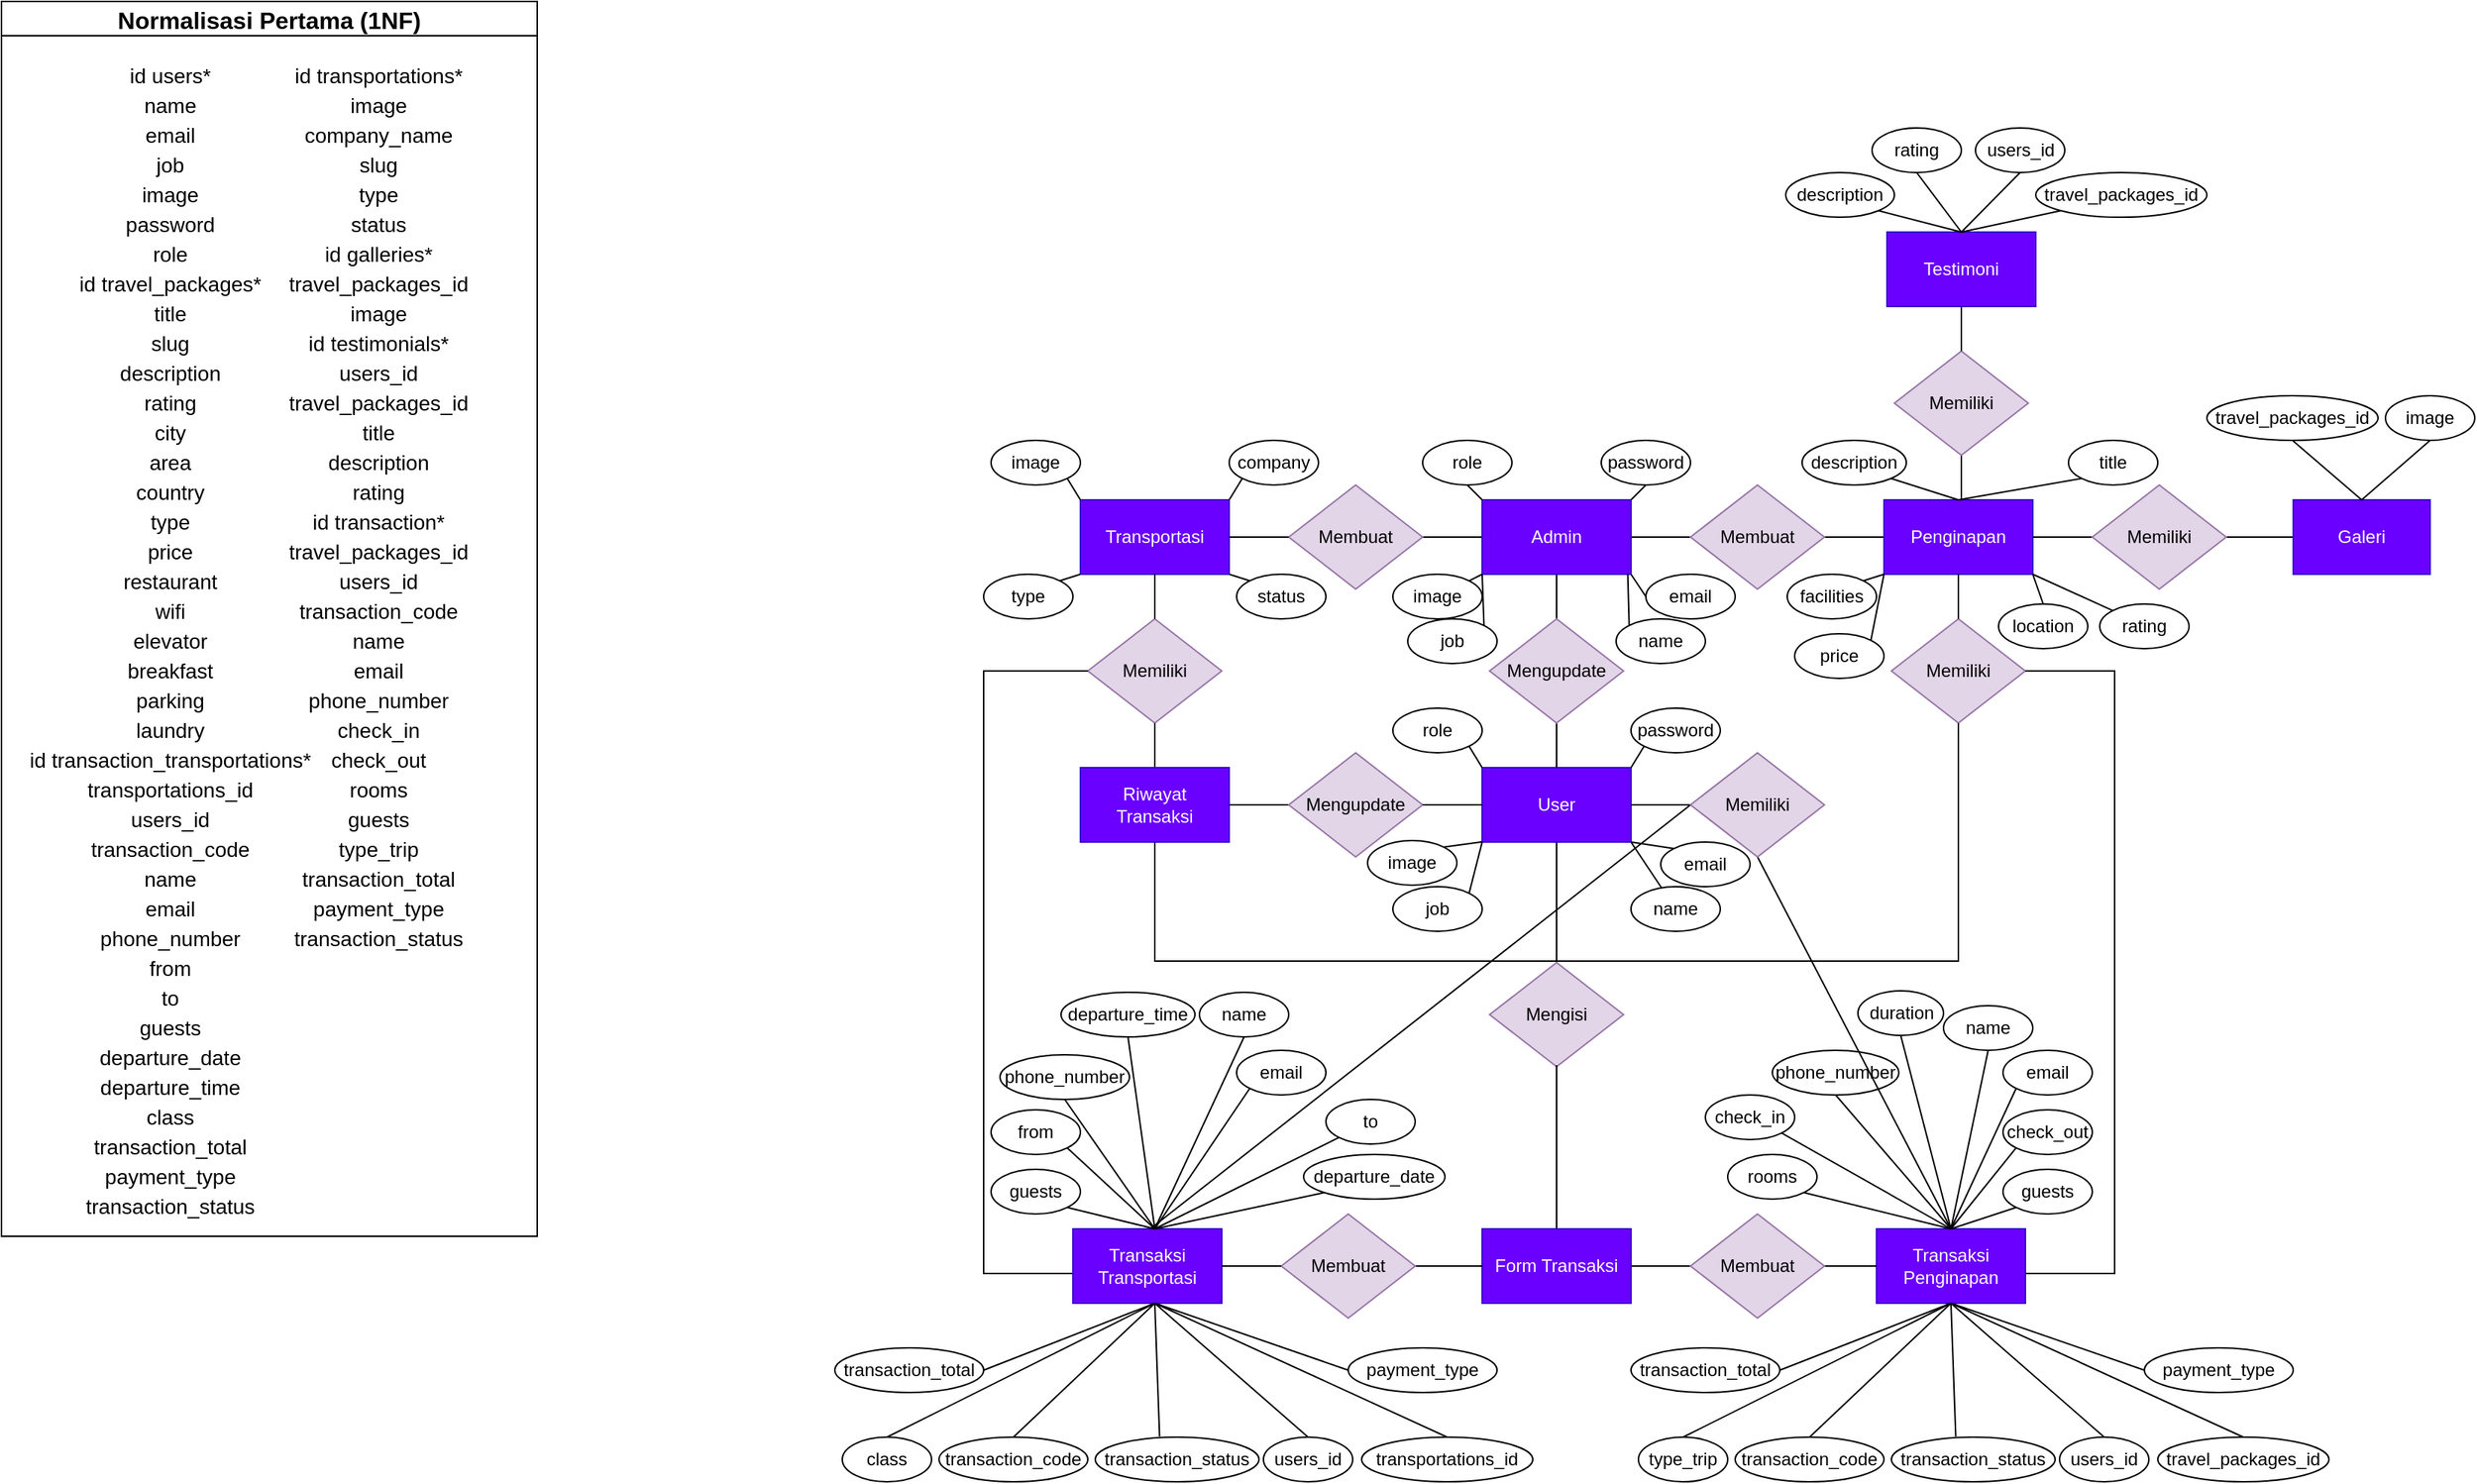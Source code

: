 <mxfile version="15.9.6" type="github">
  <diagram id="R2lEEEUBdFMjLlhIrx00" name="Page-1">
    <mxGraphModel dx="1730" dy="987" grid="1" gridSize="10" guides="1" tooltips="1" connect="1" arrows="1" fold="1" page="1" pageScale="1" pageWidth="1700" pageHeight="1100" math="0" shadow="0" extFonts="Permanent Marker^https://fonts.googleapis.com/css?family=Permanent+Marker">
      <root>
        <mxCell id="0" />
        <mxCell id="1" parent="0" />
        <mxCell id="SC89Ql17cZj3kVw4EyDL-246" style="edgeStyle=orthogonalEdgeStyle;rounded=0;orthogonalLoop=1;jettySize=auto;html=1;entryX=0.5;entryY=0;entryDx=0;entryDy=0;endArrow=none;endFill=0;" parent="1" source="SC89Ql17cZj3kVw4EyDL-1" target="SC89Ql17cZj3kVw4EyDL-58" edge="1">
          <mxGeometry relative="1" as="geometry" />
        </mxCell>
        <mxCell id="SC89Ql17cZj3kVw4EyDL-1" value="User" style="rounded=0;whiteSpace=wrap;html=1;fillColor=#6a00ff;strokeColor=#3700CC;fontColor=#ffffff;" parent="1" vertex="1">
          <mxGeometry x="995" y="525" width="100" height="50" as="geometry" />
        </mxCell>
        <mxCell id="SC89Ql17cZj3kVw4EyDL-3" style="rounded=0;orthogonalLoop=1;jettySize=auto;html=1;entryX=0.5;entryY=0;entryDx=0;entryDy=0;endArrow=none;endFill=0;" parent="1" source="SC89Ql17cZj3kVw4EyDL-2" target="SC89Ql17cZj3kVw4EyDL-1" edge="1">
          <mxGeometry relative="1" as="geometry" />
        </mxCell>
        <mxCell id="SC89Ql17cZj3kVw4EyDL-5" style="edgeStyle=none;rounded=0;orthogonalLoop=1;jettySize=auto;html=1;entryX=0.5;entryY=1;entryDx=0;entryDy=0;endArrow=none;endFill=0;" parent="1" source="SC89Ql17cZj3kVw4EyDL-2" target="SC89Ql17cZj3kVw4EyDL-4" edge="1">
          <mxGeometry relative="1" as="geometry" />
        </mxCell>
        <mxCell id="SC89Ql17cZj3kVw4EyDL-2" value="Mengupdate" style="rhombus;whiteSpace=wrap;html=1;fillColor=#e1d5e7;strokeColor=#9673a6;" parent="1" vertex="1">
          <mxGeometry x="1000" y="425" width="90" height="70" as="geometry" />
        </mxCell>
        <mxCell id="SC89Ql17cZj3kVw4EyDL-7" style="edgeStyle=none;rounded=0;orthogonalLoop=1;jettySize=auto;html=1;entryX=0;entryY=0.5;entryDx=0;entryDy=0;endArrow=none;endFill=0;" parent="1" source="SC89Ql17cZj3kVw4EyDL-4" target="SC89Ql17cZj3kVw4EyDL-6" edge="1">
          <mxGeometry relative="1" as="geometry" />
        </mxCell>
        <mxCell id="SC89Ql17cZj3kVw4EyDL-9" style="edgeStyle=none;rounded=0;orthogonalLoop=1;jettySize=auto;html=1;entryX=1;entryY=0.5;entryDx=0;entryDy=0;endArrow=none;endFill=0;" parent="1" source="SC89Ql17cZj3kVw4EyDL-4" target="SC89Ql17cZj3kVw4EyDL-8" edge="1">
          <mxGeometry relative="1" as="geometry" />
        </mxCell>
        <mxCell id="SC89Ql17cZj3kVw4EyDL-4" value="Admin" style="rounded=0;whiteSpace=wrap;html=1;fillColor=#6a00ff;strokeColor=#3700CC;fontColor=#ffffff;" parent="1" vertex="1">
          <mxGeometry x="995" y="345" width="100" height="50" as="geometry" />
        </mxCell>
        <mxCell id="SC89Ql17cZj3kVw4EyDL-11" style="edgeStyle=none;rounded=0;orthogonalLoop=1;jettySize=auto;html=1;entryX=0;entryY=0.5;entryDx=0;entryDy=0;endArrow=none;endFill=0;" parent="1" source="SC89Ql17cZj3kVw4EyDL-6" target="SC89Ql17cZj3kVw4EyDL-10" edge="1">
          <mxGeometry relative="1" as="geometry" />
        </mxCell>
        <mxCell id="SC89Ql17cZj3kVw4EyDL-6" value="Membuat" style="rhombus;whiteSpace=wrap;html=1;fillColor=#e1d5e7;strokeColor=#9673a6;" parent="1" vertex="1">
          <mxGeometry x="1135" y="335" width="90" height="70" as="geometry" />
        </mxCell>
        <mxCell id="SC89Ql17cZj3kVw4EyDL-8" value="Membuat" style="rhombus;whiteSpace=wrap;html=1;fillColor=#e1d5e7;strokeColor=#9673a6;" parent="1" vertex="1">
          <mxGeometry x="865" y="335" width="90" height="70" as="geometry" />
        </mxCell>
        <mxCell id="SC89Ql17cZj3kVw4EyDL-10" value="Penginapan" style="rounded=0;whiteSpace=wrap;html=1;fillColor=#6a00ff;strokeColor=#3700CC;fontColor=#ffffff;" parent="1" vertex="1">
          <mxGeometry x="1265" y="345" width="100" height="50" as="geometry" />
        </mxCell>
        <mxCell id="SC89Ql17cZj3kVw4EyDL-13" style="edgeStyle=none;rounded=0;orthogonalLoop=1;jettySize=auto;html=1;entryX=0;entryY=0.5;entryDx=0;entryDy=0;endArrow=none;endFill=0;" parent="1" source="SC89Ql17cZj3kVw4EyDL-12" target="SC89Ql17cZj3kVw4EyDL-8" edge="1">
          <mxGeometry relative="1" as="geometry" />
        </mxCell>
        <mxCell id="SC89Ql17cZj3kVw4EyDL-12" value="Transportasi" style="rounded=0;whiteSpace=wrap;html=1;fillColor=#6a00ff;strokeColor=#3700CC;fontColor=#ffffff;" parent="1" vertex="1">
          <mxGeometry x="725" y="345" width="100" height="50" as="geometry" />
        </mxCell>
        <mxCell id="SC89Ql17cZj3kVw4EyDL-15" style="edgeStyle=none;rounded=0;orthogonalLoop=1;jettySize=auto;html=1;entryX=1;entryY=1;entryDx=0;entryDy=0;endArrow=none;endFill=0;" parent="1" source="SC89Ql17cZj3kVw4EyDL-14" target="SC89Ql17cZj3kVw4EyDL-1" edge="1">
          <mxGeometry relative="1" as="geometry" />
        </mxCell>
        <mxCell id="SC89Ql17cZj3kVw4EyDL-14" value="name" style="ellipse;whiteSpace=wrap;html=1;" parent="1" vertex="1">
          <mxGeometry x="1095" y="605" width="60" height="30" as="geometry" />
        </mxCell>
        <mxCell id="SC89Ql17cZj3kVw4EyDL-17" style="edgeStyle=none;rounded=0;orthogonalLoop=1;jettySize=auto;html=1;exitX=0;exitY=0;exitDx=0;exitDy=0;entryX=1;entryY=1;entryDx=0;entryDy=0;endArrow=none;endFill=0;" parent="1" source="SC89Ql17cZj3kVw4EyDL-16" target="SC89Ql17cZj3kVw4EyDL-1" edge="1">
          <mxGeometry relative="1" as="geometry" />
        </mxCell>
        <mxCell id="SC89Ql17cZj3kVw4EyDL-16" value="email" style="ellipse;whiteSpace=wrap;html=1;" parent="1" vertex="1">
          <mxGeometry x="1115" y="575" width="60" height="30" as="geometry" />
        </mxCell>
        <mxCell id="SC89Ql17cZj3kVw4EyDL-19" style="edgeStyle=none;rounded=0;orthogonalLoop=1;jettySize=auto;html=1;exitX=1;exitY=0;exitDx=0;exitDy=0;entryX=0;entryY=1;entryDx=0;entryDy=0;endArrow=none;endFill=0;" parent="1" source="SC89Ql17cZj3kVw4EyDL-18" target="SC89Ql17cZj3kVw4EyDL-1" edge="1">
          <mxGeometry relative="1" as="geometry" />
        </mxCell>
        <mxCell id="SC89Ql17cZj3kVw4EyDL-18" value="job" style="ellipse;whiteSpace=wrap;html=1;" parent="1" vertex="1">
          <mxGeometry x="935" y="605" width="60" height="30" as="geometry" />
        </mxCell>
        <mxCell id="SC89Ql17cZj3kVw4EyDL-23" style="edgeStyle=none;rounded=0;orthogonalLoop=1;jettySize=auto;html=1;exitX=1;exitY=0;exitDx=0;exitDy=0;endArrow=none;endFill=0;" parent="1" source="SC89Ql17cZj3kVw4EyDL-20" edge="1">
          <mxGeometry relative="1" as="geometry">
            <mxPoint x="995" y="574.882" as="targetPoint" />
          </mxGeometry>
        </mxCell>
        <mxCell id="SC89Ql17cZj3kVw4EyDL-20" value="image" style="ellipse;whiteSpace=wrap;html=1;" parent="1" vertex="1">
          <mxGeometry x="918" y="574" width="60" height="30" as="geometry" />
        </mxCell>
        <mxCell id="SC89Ql17cZj3kVw4EyDL-25" style="edgeStyle=none;rounded=0;orthogonalLoop=1;jettySize=auto;html=1;exitX=0;exitY=1;exitDx=0;exitDy=0;entryX=1;entryY=0;entryDx=0;entryDy=0;endArrow=none;endFill=0;" parent="1" source="SC89Ql17cZj3kVw4EyDL-24" target="SC89Ql17cZj3kVw4EyDL-1" edge="1">
          <mxGeometry relative="1" as="geometry" />
        </mxCell>
        <mxCell id="SC89Ql17cZj3kVw4EyDL-24" value="password" style="ellipse;whiteSpace=wrap;html=1;" parent="1" vertex="1">
          <mxGeometry x="1095" y="485" width="60" height="30" as="geometry" />
        </mxCell>
        <mxCell id="SC89Ql17cZj3kVw4EyDL-27" style="edgeStyle=none;rounded=0;orthogonalLoop=1;jettySize=auto;html=1;exitX=1;exitY=1;exitDx=0;exitDy=0;entryX=0;entryY=0;entryDx=0;entryDy=0;endArrow=none;endFill=0;" parent="1" source="SC89Ql17cZj3kVw4EyDL-26" target="SC89Ql17cZj3kVw4EyDL-1" edge="1">
          <mxGeometry relative="1" as="geometry" />
        </mxCell>
        <mxCell id="SC89Ql17cZj3kVw4EyDL-26" value="role" style="ellipse;whiteSpace=wrap;html=1;" parent="1" vertex="1">
          <mxGeometry x="935" y="485" width="60" height="30" as="geometry" />
        </mxCell>
        <mxCell id="SC89Ql17cZj3kVw4EyDL-40" style="edgeStyle=none;rounded=0;orthogonalLoop=1;jettySize=auto;html=1;exitX=0.5;exitY=1;exitDx=0;exitDy=0;entryX=1;entryY=0;entryDx=0;entryDy=0;endArrow=none;endFill=0;" parent="1" source="SC89Ql17cZj3kVw4EyDL-28" target="SC89Ql17cZj3kVw4EyDL-4" edge="1">
          <mxGeometry relative="1" as="geometry" />
        </mxCell>
        <mxCell id="SC89Ql17cZj3kVw4EyDL-28" value="password" style="ellipse;whiteSpace=wrap;html=1;" parent="1" vertex="1">
          <mxGeometry x="1075" y="305" width="60" height="30" as="geometry" />
        </mxCell>
        <mxCell id="SC89Ql17cZj3kVw4EyDL-35" style="edgeStyle=none;rounded=0;orthogonalLoop=1;jettySize=auto;html=1;exitX=0;exitY=0.5;exitDx=0;exitDy=0;entryX=1;entryY=1;entryDx=0;entryDy=0;endArrow=none;endFill=0;" parent="1" source="SC89Ql17cZj3kVw4EyDL-29" target="SC89Ql17cZj3kVw4EyDL-4" edge="1">
          <mxGeometry relative="1" as="geometry" />
        </mxCell>
        <mxCell id="SC89Ql17cZj3kVw4EyDL-29" value="email" style="ellipse;whiteSpace=wrap;html=1;" parent="1" vertex="1">
          <mxGeometry x="1105" y="395" width="60" height="30" as="geometry" />
        </mxCell>
        <mxCell id="SC89Ql17cZj3kVw4EyDL-36" style="edgeStyle=none;rounded=0;orthogonalLoop=1;jettySize=auto;html=1;exitX=0;exitY=0;exitDx=0;exitDy=0;endArrow=none;endFill=0;" parent="1" source="SC89Ql17cZj3kVw4EyDL-30" edge="1">
          <mxGeometry relative="1" as="geometry">
            <mxPoint x="1092.824" y="395" as="targetPoint" />
          </mxGeometry>
        </mxCell>
        <mxCell id="SC89Ql17cZj3kVw4EyDL-30" value="name" style="ellipse;whiteSpace=wrap;html=1;" parent="1" vertex="1">
          <mxGeometry x="1085" y="425" width="60" height="30" as="geometry" />
        </mxCell>
        <mxCell id="SC89Ql17cZj3kVw4EyDL-38" style="edgeStyle=none;rounded=0;orthogonalLoop=1;jettySize=auto;html=1;exitX=1;exitY=0;exitDx=0;exitDy=0;entryX=0;entryY=1;entryDx=0;entryDy=0;endArrow=none;endFill=0;" parent="1" source="SC89Ql17cZj3kVw4EyDL-31" target="SC89Ql17cZj3kVw4EyDL-4" edge="1">
          <mxGeometry relative="1" as="geometry" />
        </mxCell>
        <mxCell id="SC89Ql17cZj3kVw4EyDL-31" value="job" style="ellipse;whiteSpace=wrap;html=1;" parent="1" vertex="1">
          <mxGeometry x="945" y="425" width="60" height="30" as="geometry" />
        </mxCell>
        <mxCell id="SC89Ql17cZj3kVw4EyDL-37" style="edgeStyle=none;rounded=0;orthogonalLoop=1;jettySize=auto;html=1;exitX=1;exitY=0;exitDx=0;exitDy=0;entryX=0;entryY=1;entryDx=0;entryDy=0;endArrow=none;endFill=0;" parent="1" source="SC89Ql17cZj3kVw4EyDL-32" target="SC89Ql17cZj3kVw4EyDL-4" edge="1">
          <mxGeometry relative="1" as="geometry" />
        </mxCell>
        <mxCell id="SC89Ql17cZj3kVw4EyDL-32" value="image" style="ellipse;whiteSpace=wrap;html=1;" parent="1" vertex="1">
          <mxGeometry x="935" y="395" width="60" height="30" as="geometry" />
        </mxCell>
        <mxCell id="SC89Ql17cZj3kVw4EyDL-39" style="edgeStyle=none;rounded=0;orthogonalLoop=1;jettySize=auto;html=1;exitX=0.5;exitY=1;exitDx=0;exitDy=0;entryX=0;entryY=0;entryDx=0;entryDy=0;endArrow=none;endFill=0;" parent="1" source="SC89Ql17cZj3kVw4EyDL-33" target="SC89Ql17cZj3kVw4EyDL-4" edge="1">
          <mxGeometry relative="1" as="geometry" />
        </mxCell>
        <mxCell id="SC89Ql17cZj3kVw4EyDL-33" value="role" style="ellipse;whiteSpace=wrap;html=1;" parent="1" vertex="1">
          <mxGeometry x="955" y="305" width="60" height="30" as="geometry" />
        </mxCell>
        <mxCell id="SC89Ql17cZj3kVw4EyDL-47" style="edgeStyle=none;rounded=0;orthogonalLoop=1;jettySize=auto;html=1;exitX=0;exitY=1;exitDx=0;exitDy=0;entryX=1;entryY=0;entryDx=0;entryDy=0;endArrow=none;endFill=0;" parent="1" edge="1">
          <mxGeometry relative="1" as="geometry">
            <mxPoint x="883" y="690" as="targetPoint" />
          </mxGeometry>
        </mxCell>
        <mxCell id="SC89Ql17cZj3kVw4EyDL-50" style="edgeStyle=none;rounded=0;orthogonalLoop=1;jettySize=auto;html=1;exitX=0;exitY=0;exitDx=0;exitDy=0;entryX=1;entryY=1;entryDx=0;entryDy=0;endArrow=none;endFill=0;" parent="1" edge="1">
          <mxGeometry relative="1" as="geometry">
            <mxPoint x="883" y="740" as="targetPoint" />
          </mxGeometry>
        </mxCell>
        <mxCell id="SC89Ql17cZj3kVw4EyDL-52" style="edgeStyle=none;rounded=0;orthogonalLoop=1;jettySize=auto;html=1;exitX=1;exitY=1;exitDx=0;exitDy=0;entryX=0;entryY=0;entryDx=0;entryDy=0;endArrow=none;endFill=0;" parent="1" edge="1">
          <mxGeometry relative="1" as="geometry">
            <mxPoint x="783" y="690" as="targetPoint" />
          </mxGeometry>
        </mxCell>
        <mxCell id="SC89Ql17cZj3kVw4EyDL-54" style="edgeStyle=none;rounded=0;orthogonalLoop=1;jettySize=auto;html=1;exitX=1;exitY=0;exitDx=0;exitDy=0;entryX=0;entryY=1;entryDx=0;entryDy=0;endArrow=none;endFill=0;" parent="1" edge="1">
          <mxGeometry relative="1" as="geometry">
            <mxPoint x="783" y="740" as="targetPoint" />
          </mxGeometry>
        </mxCell>
        <mxCell id="SC89Ql17cZj3kVw4EyDL-58" value="Mengisi" style="rhombus;whiteSpace=wrap;html=1;fillColor=#e1d5e7;strokeColor=#9673a6;" parent="1" vertex="1">
          <mxGeometry x="1000" y="656" width="90" height="70" as="geometry" />
        </mxCell>
        <mxCell id="SC89Ql17cZj3kVw4EyDL-60" style="rounded=0;orthogonalLoop=1;jettySize=auto;html=1;entryX=0.5;entryY=0;entryDx=0;entryDy=0;endArrow=none;endFill=0;" parent="1" edge="1">
          <mxGeometry relative="1" as="geometry">
            <mxPoint x="1045" y="725" as="sourcePoint" />
            <mxPoint x="1045" y="835" as="targetPoint" />
          </mxGeometry>
        </mxCell>
        <mxCell id="SC89Ql17cZj3kVw4EyDL-109" style="edgeStyle=none;rounded=0;orthogonalLoop=1;jettySize=auto;html=1;exitX=1;exitY=0.5;exitDx=0;exitDy=0;entryX=0;entryY=0.5;entryDx=0;entryDy=0;endArrow=none;endFill=0;" parent="1" source="SC89Ql17cZj3kVw4EyDL-61" target="SC89Ql17cZj3kVw4EyDL-108" edge="1">
          <mxGeometry relative="1" as="geometry" />
        </mxCell>
        <mxCell id="SC89Ql17cZj3kVw4EyDL-61" value="Form Transaksi" style="rounded=0;whiteSpace=wrap;html=1;fillColor=#6a00ff;strokeColor=#3700CC;fontColor=#ffffff;" parent="1" vertex="1">
          <mxGeometry x="995" y="835" width="100" height="50" as="geometry" />
        </mxCell>
        <mxCell id="SC89Ql17cZj3kVw4EyDL-63" value="Memiliki" style="rhombus;whiteSpace=wrap;html=1;fillColor=#e1d5e7;strokeColor=#9673a6;" parent="1" vertex="1">
          <mxGeometry x="730" y="425" width="90" height="70" as="geometry" />
        </mxCell>
        <mxCell id="SC89Ql17cZj3kVw4EyDL-64" style="edgeStyle=none;rounded=0;orthogonalLoop=1;jettySize=auto;html=1;entryX=0.5;entryY=1;entryDx=0;entryDy=0;endArrow=none;endFill=0;" parent="1" source="SC89Ql17cZj3kVw4EyDL-63" edge="1">
          <mxGeometry relative="1" as="geometry">
            <mxPoint x="775" y="395" as="targetPoint" />
          </mxGeometry>
        </mxCell>
        <mxCell id="SC89Ql17cZj3kVw4EyDL-65" value="Memiliki" style="rhombus;whiteSpace=wrap;html=1;fillColor=#e1d5e7;strokeColor=#9673a6;" parent="1" vertex="1">
          <mxGeometry x="1270" y="425" width="90" height="70" as="geometry" />
        </mxCell>
        <mxCell id="SC89Ql17cZj3kVw4EyDL-66" style="edgeStyle=none;rounded=0;orthogonalLoop=1;jettySize=auto;html=1;entryX=0.5;entryY=1;entryDx=0;entryDy=0;endArrow=none;endFill=0;" parent="1" source="SC89Ql17cZj3kVw4EyDL-65" edge="1">
          <mxGeometry relative="1" as="geometry">
            <mxPoint x="1315" y="395" as="targetPoint" />
          </mxGeometry>
        </mxCell>
        <mxCell id="SC89Ql17cZj3kVw4EyDL-74" style="edgeStyle=orthogonalEdgeStyle;rounded=0;orthogonalLoop=1;jettySize=auto;html=1;entryX=1;entryY=0.5;entryDx=0;entryDy=0;endArrow=none;endFill=0;" parent="1" source="SC89Ql17cZj3kVw4EyDL-71" target="SC89Ql17cZj3kVw4EyDL-73" edge="1">
          <mxGeometry relative="1" as="geometry" />
        </mxCell>
        <mxCell id="SC89Ql17cZj3kVw4EyDL-71" value="Mengupdate" style="rhombus;whiteSpace=wrap;html=1;fillColor=#e1d5e7;strokeColor=#9673a6;" parent="1" vertex="1">
          <mxGeometry x="865" y="515" width="90" height="70" as="geometry" />
        </mxCell>
        <mxCell id="SC89Ql17cZj3kVw4EyDL-72" style="edgeStyle=none;rounded=0;orthogonalLoop=1;jettySize=auto;html=1;entryX=1;entryY=0.5;entryDx=0;entryDy=0;endArrow=none;endFill=0;" parent="1" target="SC89Ql17cZj3kVw4EyDL-71" edge="1">
          <mxGeometry relative="1" as="geometry">
            <mxPoint x="995" y="550" as="sourcePoint" />
          </mxGeometry>
        </mxCell>
        <mxCell id="SC89Ql17cZj3kVw4EyDL-75" style="edgeStyle=orthogonalEdgeStyle;rounded=0;orthogonalLoop=1;jettySize=auto;html=1;entryX=0.5;entryY=1;entryDx=0;entryDy=0;endArrow=none;endFill=0;" parent="1" source="SC89Ql17cZj3kVw4EyDL-73" target="SC89Ql17cZj3kVw4EyDL-63" edge="1">
          <mxGeometry relative="1" as="geometry" />
        </mxCell>
        <mxCell id="SC89Ql17cZj3kVw4EyDL-76" style="edgeStyle=orthogonalEdgeStyle;rounded=0;orthogonalLoop=1;jettySize=auto;html=1;entryX=0.5;entryY=1;entryDx=0;entryDy=0;endArrow=none;endFill=0;exitX=0.5;exitY=1;exitDx=0;exitDy=0;" parent="1" source="SC89Ql17cZj3kVw4EyDL-73" target="SC89Ql17cZj3kVw4EyDL-65" edge="1">
          <mxGeometry relative="1" as="geometry">
            <Array as="points">
              <mxPoint x="775" y="655" />
              <mxPoint x="1315" y="655" />
            </Array>
          </mxGeometry>
        </mxCell>
        <mxCell id="SC89Ql17cZj3kVw4EyDL-73" value="Riwayat&lt;br&gt;Transaksi" style="rounded=0;whiteSpace=wrap;html=1;fillColor=#6a00ff;strokeColor=#3700CC;fontColor=#ffffff;" parent="1" vertex="1">
          <mxGeometry x="725" y="525" width="100" height="50" as="geometry" />
        </mxCell>
        <mxCell id="SC89Ql17cZj3kVw4EyDL-79" style="rounded=0;orthogonalLoop=1;jettySize=auto;html=1;exitX=1;exitY=1;exitDx=0;exitDy=0;entryX=0;entryY=0;entryDx=0;entryDy=0;endArrow=none;endFill=0;" parent="1" source="SC89Ql17cZj3kVw4EyDL-77" target="SC89Ql17cZj3kVw4EyDL-12" edge="1">
          <mxGeometry relative="1" as="geometry" />
        </mxCell>
        <mxCell id="SC89Ql17cZj3kVw4EyDL-77" value="image" style="ellipse;whiteSpace=wrap;html=1;" parent="1" vertex="1">
          <mxGeometry x="665" y="305" width="60" height="30" as="geometry" />
        </mxCell>
        <mxCell id="SC89Ql17cZj3kVw4EyDL-80" style="edgeStyle=none;rounded=0;orthogonalLoop=1;jettySize=auto;html=1;exitX=0;exitY=1;exitDx=0;exitDy=0;entryX=1;entryY=0;entryDx=0;entryDy=0;endArrow=none;endFill=0;" parent="1" source="SC89Ql17cZj3kVw4EyDL-78" target="SC89Ql17cZj3kVw4EyDL-12" edge="1">
          <mxGeometry relative="1" as="geometry" />
        </mxCell>
        <mxCell id="SC89Ql17cZj3kVw4EyDL-78" value="company" style="ellipse;whiteSpace=wrap;html=1;" parent="1" vertex="1">
          <mxGeometry x="825" y="305" width="60" height="30" as="geometry" />
        </mxCell>
        <mxCell id="SC89Ql17cZj3kVw4EyDL-82" style="edgeStyle=none;rounded=0;orthogonalLoop=1;jettySize=auto;html=1;exitX=1;exitY=0;exitDx=0;exitDy=0;entryX=0;entryY=1;entryDx=0;entryDy=0;endArrow=none;endFill=0;" parent="1" source="SC89Ql17cZj3kVw4EyDL-81" target="SC89Ql17cZj3kVw4EyDL-12" edge="1">
          <mxGeometry relative="1" as="geometry" />
        </mxCell>
        <mxCell id="SC89Ql17cZj3kVw4EyDL-81" value="type" style="ellipse;whiteSpace=wrap;html=1;" parent="1" vertex="1">
          <mxGeometry x="660" y="395" width="60" height="30" as="geometry" />
        </mxCell>
        <mxCell id="SC89Ql17cZj3kVw4EyDL-85" style="edgeStyle=none;rounded=0;orthogonalLoop=1;jettySize=auto;html=1;exitX=0;exitY=0;exitDx=0;exitDy=0;entryX=1;entryY=1;entryDx=0;entryDy=0;endArrow=none;endFill=0;" parent="1" source="SC89Ql17cZj3kVw4EyDL-83" target="SC89Ql17cZj3kVw4EyDL-12" edge="1">
          <mxGeometry relative="1" as="geometry" />
        </mxCell>
        <mxCell id="SC89Ql17cZj3kVw4EyDL-83" value="status" style="ellipse;whiteSpace=wrap;html=1;" parent="1" vertex="1">
          <mxGeometry x="830" y="395" width="60" height="30" as="geometry" />
        </mxCell>
        <mxCell id="SC89Ql17cZj3kVw4EyDL-88" style="edgeStyle=none;rounded=0;orthogonalLoop=1;jettySize=auto;html=1;exitX=0;exitY=1;exitDx=0;exitDy=0;entryX=0.5;entryY=0;entryDx=0;entryDy=0;endArrow=none;endFill=0;" parent="1" source="SC89Ql17cZj3kVw4EyDL-86" target="SC89Ql17cZj3kVw4EyDL-10" edge="1">
          <mxGeometry relative="1" as="geometry" />
        </mxCell>
        <mxCell id="SC89Ql17cZj3kVw4EyDL-86" value="title" style="ellipse;whiteSpace=wrap;html=1;" parent="1" vertex="1">
          <mxGeometry x="1389" y="305" width="60" height="30" as="geometry" />
        </mxCell>
        <mxCell id="SC89Ql17cZj3kVw4EyDL-90" style="edgeStyle=none;rounded=0;orthogonalLoop=1;jettySize=auto;html=1;exitX=1;exitY=1;exitDx=0;exitDy=0;entryX=0.5;entryY=0;entryDx=0;entryDy=0;endArrow=none;endFill=0;" parent="1" source="SC89Ql17cZj3kVw4EyDL-89" target="SC89Ql17cZj3kVw4EyDL-10" edge="1">
          <mxGeometry relative="1" as="geometry" />
        </mxCell>
        <mxCell id="SC89Ql17cZj3kVw4EyDL-89" value="description" style="ellipse;whiteSpace=wrap;html=1;" parent="1" vertex="1">
          <mxGeometry x="1210" y="305" width="70" height="30" as="geometry" />
        </mxCell>
        <mxCell id="SC89Ql17cZj3kVw4EyDL-105" value="travel_packages_id" style="ellipse;whiteSpace=wrap;html=1;" parent="1" vertex="1">
          <mxGeometry x="1449" y="975" width="115" height="30" as="geometry" />
        </mxCell>
        <mxCell id="SC89Ql17cZj3kVw4EyDL-111" style="edgeStyle=orthogonalEdgeStyle;rounded=0;orthogonalLoop=1;jettySize=auto;html=1;entryX=1;entryY=0.5;entryDx=0;entryDy=0;endArrow=none;endFill=0;exitX=1;exitY=0.5;exitDx=0;exitDy=0;" parent="1" source="SC89Ql17cZj3kVw4EyDL-106" target="SC89Ql17cZj3kVw4EyDL-65" edge="1">
          <mxGeometry relative="1" as="geometry">
            <Array as="points">
              <mxPoint x="1360" y="865" />
              <mxPoint x="1420" y="865" />
              <mxPoint x="1420" y="460" />
            </Array>
          </mxGeometry>
        </mxCell>
        <mxCell id="SC89Ql17cZj3kVw4EyDL-118" style="rounded=0;orthogonalLoop=1;jettySize=auto;html=1;exitX=0.5;exitY=1;exitDx=0;exitDy=0;entryX=0.5;entryY=0;entryDx=0;entryDy=0;endArrow=none;endFill=0;" parent="1" source="SC89Ql17cZj3kVw4EyDL-106" target="SC89Ql17cZj3kVw4EyDL-105" edge="1">
          <mxGeometry relative="1" as="geometry" />
        </mxCell>
        <mxCell id="SC89Ql17cZj3kVw4EyDL-134" style="edgeStyle=none;rounded=0;orthogonalLoop=1;jettySize=auto;html=1;exitX=0.5;exitY=0;exitDx=0;exitDy=0;entryX=0;entryY=1;entryDx=0;entryDy=0;endArrow=none;endFill=0;" parent="1" source="SC89Ql17cZj3kVw4EyDL-106" target="SC89Ql17cZj3kVw4EyDL-133" edge="1">
          <mxGeometry relative="1" as="geometry" />
        </mxCell>
        <mxCell id="SC89Ql17cZj3kVw4EyDL-136" style="edgeStyle=none;rounded=0;orthogonalLoop=1;jettySize=auto;html=1;exitX=0.5;exitY=0;exitDx=0;exitDy=0;entryX=0.5;entryY=1;entryDx=0;entryDy=0;endArrow=none;endFill=0;" parent="1" source="SC89Ql17cZj3kVw4EyDL-106" target="SC89Ql17cZj3kVw4EyDL-135" edge="1">
          <mxGeometry relative="1" as="geometry" />
        </mxCell>
        <mxCell id="SC89Ql17cZj3kVw4EyDL-138" style="edgeStyle=none;rounded=0;orthogonalLoop=1;jettySize=auto;html=1;exitX=0.5;exitY=0;exitDx=0;exitDy=0;entryX=0.5;entryY=1;entryDx=0;entryDy=0;endArrow=none;endFill=0;" parent="1" source="SC89Ql17cZj3kVw4EyDL-106" target="SC89Ql17cZj3kVw4EyDL-137" edge="1">
          <mxGeometry relative="1" as="geometry" />
        </mxCell>
        <mxCell id="SC89Ql17cZj3kVw4EyDL-106" value="Transaksi&lt;br&gt;Penginapan" style="rounded=0;whiteSpace=wrap;html=1;fillColor=#6a00ff;strokeColor=#3700CC;fontColor=#ffffff;" parent="1" vertex="1">
          <mxGeometry x="1260" y="835" width="100" height="50" as="geometry" />
        </mxCell>
        <mxCell id="SC89Ql17cZj3kVw4EyDL-110" style="edgeStyle=none;rounded=0;orthogonalLoop=1;jettySize=auto;html=1;exitX=1;exitY=0.5;exitDx=0;exitDy=0;entryX=0;entryY=0.5;entryDx=0;entryDy=0;endArrow=none;endFill=0;" parent="1" source="SC89Ql17cZj3kVw4EyDL-108" target="SC89Ql17cZj3kVw4EyDL-106" edge="1">
          <mxGeometry relative="1" as="geometry" />
        </mxCell>
        <mxCell id="SC89Ql17cZj3kVw4EyDL-108" value="Membuat" style="rhombus;whiteSpace=wrap;html=1;fillColor=#e1d5e7;strokeColor=#9673a6;" parent="1" vertex="1">
          <mxGeometry x="1135" y="825" width="90" height="70" as="geometry" />
        </mxCell>
        <mxCell id="SC89Ql17cZj3kVw4EyDL-117" style="edgeStyle=orthogonalEdgeStyle;rounded=0;orthogonalLoop=1;jettySize=auto;html=1;entryX=0;entryY=0.5;entryDx=0;entryDy=0;endArrow=none;endFill=0;exitX=0;exitY=0.5;exitDx=0;exitDy=0;" parent="1" source="SC89Ql17cZj3kVw4EyDL-112" target="SC89Ql17cZj3kVw4EyDL-63" edge="1">
          <mxGeometry relative="1" as="geometry">
            <Array as="points">
              <mxPoint x="720" y="865" />
              <mxPoint x="660" y="865" />
              <mxPoint x="660" y="460" />
            </Array>
          </mxGeometry>
        </mxCell>
        <mxCell id="SC89Ql17cZj3kVw4EyDL-112" value="Transaksi&lt;br&gt;Transportasi" style="rounded=0;whiteSpace=wrap;html=1;fillColor=#6a00ff;strokeColor=#3700CC;fontColor=#ffffff;" parent="1" vertex="1">
          <mxGeometry x="720" y="835" width="100" height="50" as="geometry" />
        </mxCell>
        <mxCell id="SC89Ql17cZj3kVw4EyDL-116" style="edgeStyle=orthogonalEdgeStyle;rounded=0;orthogonalLoop=1;jettySize=auto;html=1;exitX=1;exitY=0.5;exitDx=0;exitDy=0;entryX=0;entryY=0.5;entryDx=0;entryDy=0;endArrow=none;endFill=0;" parent="1" source="SC89Ql17cZj3kVw4EyDL-113" target="SC89Ql17cZj3kVw4EyDL-61" edge="1">
          <mxGeometry relative="1" as="geometry" />
        </mxCell>
        <mxCell id="SC89Ql17cZj3kVw4EyDL-113" value="Membuat" style="rhombus;whiteSpace=wrap;html=1;fillColor=#e1d5e7;strokeColor=#9673a6;" parent="1" vertex="1">
          <mxGeometry x="860" y="825" width="90" height="70" as="geometry" />
        </mxCell>
        <mxCell id="SC89Ql17cZj3kVw4EyDL-114" style="edgeStyle=none;rounded=0;orthogonalLoop=1;jettySize=auto;html=1;exitX=1;exitY=0.5;exitDx=0;exitDy=0;entryX=0;entryY=0.5;entryDx=0;entryDy=0;endArrow=none;endFill=0;" parent="1" target="SC89Ql17cZj3kVw4EyDL-113" edge="1">
          <mxGeometry relative="1" as="geometry">
            <mxPoint x="820" y="860" as="sourcePoint" />
          </mxGeometry>
        </mxCell>
        <mxCell id="SC89Ql17cZj3kVw4EyDL-120" style="edgeStyle=none;rounded=0;orthogonalLoop=1;jettySize=auto;html=1;exitX=0.5;exitY=0;exitDx=0;exitDy=0;entryX=0.5;entryY=1;entryDx=0;entryDy=0;endArrow=none;endFill=0;" parent="1" source="SC89Ql17cZj3kVw4EyDL-119" target="SC89Ql17cZj3kVw4EyDL-106" edge="1">
          <mxGeometry relative="1" as="geometry" />
        </mxCell>
        <mxCell id="SC89Ql17cZj3kVw4EyDL-119" value="users_id" style="ellipse;whiteSpace=wrap;html=1;" parent="1" vertex="1">
          <mxGeometry x="1383" y="975" width="60" height="30" as="geometry" />
        </mxCell>
        <mxCell id="SC89Ql17cZj3kVw4EyDL-122" style="edgeStyle=none;rounded=0;orthogonalLoop=1;jettySize=auto;html=1;exitX=0.5;exitY=0;exitDx=0;exitDy=0;entryX=0.5;entryY=1;entryDx=0;entryDy=0;endArrow=none;endFill=0;" parent="1" source="SC89Ql17cZj3kVw4EyDL-121" target="SC89Ql17cZj3kVw4EyDL-106" edge="1">
          <mxGeometry relative="1" as="geometry" />
        </mxCell>
        <mxCell id="SC89Ql17cZj3kVw4EyDL-121" value="transaction_code" style="ellipse;whiteSpace=wrap;html=1;" parent="1" vertex="1">
          <mxGeometry x="1165" y="975" width="100" height="30" as="geometry" />
        </mxCell>
        <mxCell id="SC89Ql17cZj3kVw4EyDL-124" style="edgeStyle=none;rounded=0;orthogonalLoop=1;jettySize=auto;html=1;exitX=0.5;exitY=0;exitDx=0;exitDy=0;entryX=0.5;entryY=1;entryDx=0;entryDy=0;endArrow=none;endFill=0;" parent="1" source="SC89Ql17cZj3kVw4EyDL-123" target="SC89Ql17cZj3kVw4EyDL-106" edge="1">
          <mxGeometry relative="1" as="geometry" />
        </mxCell>
        <mxCell id="SC89Ql17cZj3kVw4EyDL-123" value="type_trip" style="ellipse;whiteSpace=wrap;html=1;" parent="1" vertex="1">
          <mxGeometry x="1100" y="975" width="60" height="30" as="geometry" />
        </mxCell>
        <mxCell id="SC89Ql17cZj3kVw4EyDL-126" style="edgeStyle=none;rounded=0;orthogonalLoop=1;jettySize=auto;html=1;exitX=0;exitY=0.5;exitDx=0;exitDy=0;endArrow=none;endFill=0;" parent="1" source="SC89Ql17cZj3kVw4EyDL-125" edge="1">
          <mxGeometry relative="1" as="geometry">
            <mxPoint x="1310" y="885" as="targetPoint" />
          </mxGeometry>
        </mxCell>
        <mxCell id="SC89Ql17cZj3kVw4EyDL-125" value="payment_type" style="ellipse;whiteSpace=wrap;html=1;" parent="1" vertex="1">
          <mxGeometry x="1440" y="915" width="100" height="30" as="geometry" />
        </mxCell>
        <mxCell id="SC89Ql17cZj3kVw4EyDL-128" style="edgeStyle=none;rounded=0;orthogonalLoop=1;jettySize=auto;html=1;exitX=1;exitY=0.5;exitDx=0;exitDy=0;endArrow=none;endFill=0;" parent="1" source="SC89Ql17cZj3kVw4EyDL-127" edge="1">
          <mxGeometry relative="1" as="geometry">
            <mxPoint x="1310" y="885" as="targetPoint" />
          </mxGeometry>
        </mxCell>
        <mxCell id="SC89Ql17cZj3kVw4EyDL-127" value="transaction_total" style="ellipse;whiteSpace=wrap;html=1;" parent="1" vertex="1">
          <mxGeometry x="1095" y="915" width="100" height="30" as="geometry" />
        </mxCell>
        <mxCell id="SC89Ql17cZj3kVw4EyDL-131" style="edgeStyle=none;rounded=0;orthogonalLoop=1;jettySize=auto;html=1;exitX=0.393;exitY=-0.013;exitDx=0;exitDy=0;entryX=0.5;entryY=1;entryDx=0;entryDy=0;endArrow=none;endFill=0;exitPerimeter=0;" parent="1" source="SC89Ql17cZj3kVw4EyDL-129" target="SC89Ql17cZj3kVw4EyDL-106" edge="1">
          <mxGeometry relative="1" as="geometry" />
        </mxCell>
        <mxCell id="SC89Ql17cZj3kVw4EyDL-129" value="transaction_status" style="ellipse;whiteSpace=wrap;html=1;" parent="1" vertex="1">
          <mxGeometry x="1270" y="975" width="110" height="30" as="geometry" />
        </mxCell>
        <mxCell id="SC89Ql17cZj3kVw4EyDL-133" value="email" style="ellipse;whiteSpace=wrap;html=1;" parent="1" vertex="1">
          <mxGeometry x="1345" y="715" width="60" height="30" as="geometry" />
        </mxCell>
        <mxCell id="SC89Ql17cZj3kVw4EyDL-135" value="name" style="ellipse;whiteSpace=wrap;html=1;" parent="1" vertex="1">
          <mxGeometry x="1305" y="685" width="60" height="30" as="geometry" />
        </mxCell>
        <mxCell id="SC89Ql17cZj3kVw4EyDL-137" value="phone_number" style="ellipse;whiteSpace=wrap;html=1;" parent="1" vertex="1">
          <mxGeometry x="1190" y="715" width="85" height="30" as="geometry" />
        </mxCell>
        <mxCell id="SC89Ql17cZj3kVw4EyDL-140" style="edgeStyle=none;rounded=0;orthogonalLoop=1;jettySize=auto;html=1;exitX=1;exitY=1;exitDx=0;exitDy=0;entryX=0.5;entryY=0;entryDx=0;entryDy=0;endArrow=none;endFill=0;" parent="1" source="SC89Ql17cZj3kVw4EyDL-139" target="SC89Ql17cZj3kVw4EyDL-106" edge="1">
          <mxGeometry relative="1" as="geometry" />
        </mxCell>
        <mxCell id="SC89Ql17cZj3kVw4EyDL-139" value="check_in" style="ellipse;whiteSpace=wrap;html=1;" parent="1" vertex="1">
          <mxGeometry x="1145" y="745" width="60" height="30" as="geometry" />
        </mxCell>
        <mxCell id="SC89Ql17cZj3kVw4EyDL-142" style="edgeStyle=none;rounded=0;orthogonalLoop=1;jettySize=auto;html=1;exitX=0;exitY=1;exitDx=0;exitDy=0;entryX=0.5;entryY=0;entryDx=0;entryDy=0;endArrow=none;endFill=0;" parent="1" source="SC89Ql17cZj3kVw4EyDL-141" target="SC89Ql17cZj3kVw4EyDL-106" edge="1">
          <mxGeometry relative="1" as="geometry" />
        </mxCell>
        <mxCell id="SC89Ql17cZj3kVw4EyDL-141" value="check_out" style="ellipse;whiteSpace=wrap;html=1;" parent="1" vertex="1">
          <mxGeometry x="1345" y="755" width="60" height="30" as="geometry" />
        </mxCell>
        <mxCell id="SC89Ql17cZj3kVw4EyDL-145" style="edgeStyle=none;rounded=0;orthogonalLoop=1;jettySize=auto;html=1;exitX=1;exitY=1;exitDx=0;exitDy=0;entryX=0.5;entryY=0;entryDx=0;entryDy=0;endArrow=none;endFill=0;" parent="1" source="SC89Ql17cZj3kVw4EyDL-144" target="SC89Ql17cZj3kVw4EyDL-106" edge="1">
          <mxGeometry relative="1" as="geometry" />
        </mxCell>
        <mxCell id="SC89Ql17cZj3kVw4EyDL-144" value="rooms" style="ellipse;whiteSpace=wrap;html=1;" parent="1" vertex="1">
          <mxGeometry x="1160" y="785" width="60" height="30" as="geometry" />
        </mxCell>
        <mxCell id="SC89Ql17cZj3kVw4EyDL-147" style="edgeStyle=none;rounded=0;orthogonalLoop=1;jettySize=auto;html=1;exitX=0;exitY=1;exitDx=0;exitDy=0;entryX=0.5;entryY=0;entryDx=0;entryDy=0;endArrow=none;endFill=0;" parent="1" source="SC89Ql17cZj3kVw4EyDL-146" target="SC89Ql17cZj3kVw4EyDL-106" edge="1">
          <mxGeometry relative="1" as="geometry" />
        </mxCell>
        <mxCell id="SC89Ql17cZj3kVw4EyDL-146" value="guests" style="ellipse;whiteSpace=wrap;html=1;" parent="1" vertex="1">
          <mxGeometry x="1345" y="795" width="60" height="30" as="geometry" />
        </mxCell>
        <mxCell id="SC89Ql17cZj3kVw4EyDL-149" style="edgeStyle=none;rounded=0;orthogonalLoop=1;jettySize=auto;html=1;exitX=0.5;exitY=1;exitDx=0;exitDy=0;entryX=0.5;entryY=0;entryDx=0;entryDy=0;endArrow=none;endFill=0;" parent="1" source="SC89Ql17cZj3kVw4EyDL-148" target="SC89Ql17cZj3kVw4EyDL-106" edge="1">
          <mxGeometry relative="1" as="geometry" />
        </mxCell>
        <mxCell id="SC89Ql17cZj3kVw4EyDL-148" value="duration" style="ellipse;whiteSpace=wrap;html=1;" parent="1" vertex="1">
          <mxGeometry x="1247.5" y="675" width="57.5" height="30" as="geometry" />
        </mxCell>
        <mxCell id="SC89Ql17cZj3kVw4EyDL-150" value="transportations_id" style="ellipse;whiteSpace=wrap;html=1;" parent="1" vertex="1">
          <mxGeometry x="914" y="975" width="115" height="30" as="geometry" />
        </mxCell>
        <mxCell id="SC89Ql17cZj3kVw4EyDL-151" style="rounded=0;orthogonalLoop=1;jettySize=auto;html=1;exitX=0.5;exitY=1;exitDx=0;exitDy=0;entryX=0.5;entryY=0;entryDx=0;entryDy=0;endArrow=none;endFill=0;" parent="1" target="SC89Ql17cZj3kVw4EyDL-150" edge="1">
          <mxGeometry relative="1" as="geometry">
            <mxPoint x="775" y="885" as="sourcePoint" />
          </mxGeometry>
        </mxCell>
        <mxCell id="SC89Ql17cZj3kVw4EyDL-152" style="edgeStyle=none;rounded=0;orthogonalLoop=1;jettySize=auto;html=1;exitX=0.5;exitY=0;exitDx=0;exitDy=0;entryX=0;entryY=1;entryDx=0;entryDy=0;endArrow=none;endFill=0;" parent="1" target="SC89Ql17cZj3kVw4EyDL-167" edge="1">
          <mxGeometry relative="1" as="geometry">
            <mxPoint x="775" y="835" as="sourcePoint" />
          </mxGeometry>
        </mxCell>
        <mxCell id="SC89Ql17cZj3kVw4EyDL-153" style="edgeStyle=none;rounded=0;orthogonalLoop=1;jettySize=auto;html=1;exitX=0.5;exitY=0;exitDx=0;exitDy=0;entryX=0.5;entryY=1;entryDx=0;entryDy=0;endArrow=none;endFill=0;" parent="1" target="SC89Ql17cZj3kVw4EyDL-168" edge="1">
          <mxGeometry relative="1" as="geometry">
            <mxPoint x="775" y="835" as="sourcePoint" />
          </mxGeometry>
        </mxCell>
        <mxCell id="SC89Ql17cZj3kVw4EyDL-154" style="edgeStyle=none;rounded=0;orthogonalLoop=1;jettySize=auto;html=1;exitX=0.5;exitY=0;exitDx=0;exitDy=0;entryX=0.5;entryY=1;entryDx=0;entryDy=0;endArrow=none;endFill=0;" parent="1" target="SC89Ql17cZj3kVw4EyDL-169" edge="1">
          <mxGeometry relative="1" as="geometry">
            <mxPoint x="775" y="835" as="sourcePoint" />
          </mxGeometry>
        </mxCell>
        <mxCell id="SC89Ql17cZj3kVw4EyDL-155" style="edgeStyle=none;rounded=0;orthogonalLoop=1;jettySize=auto;html=1;exitX=0.5;exitY=0;exitDx=0;exitDy=0;entryX=0.5;entryY=1;entryDx=0;entryDy=0;endArrow=none;endFill=0;" parent="1" source="SC89Ql17cZj3kVw4EyDL-156" edge="1">
          <mxGeometry relative="1" as="geometry">
            <mxPoint x="775" y="885" as="targetPoint" />
          </mxGeometry>
        </mxCell>
        <mxCell id="SC89Ql17cZj3kVw4EyDL-156" value="users_id" style="ellipse;whiteSpace=wrap;html=1;" parent="1" vertex="1">
          <mxGeometry x="848" y="975" width="60" height="30" as="geometry" />
        </mxCell>
        <mxCell id="SC89Ql17cZj3kVw4EyDL-157" style="edgeStyle=none;rounded=0;orthogonalLoop=1;jettySize=auto;html=1;exitX=0.5;exitY=0;exitDx=0;exitDy=0;entryX=0.5;entryY=1;entryDx=0;entryDy=0;endArrow=none;endFill=0;" parent="1" source="SC89Ql17cZj3kVw4EyDL-158" edge="1">
          <mxGeometry relative="1" as="geometry">
            <mxPoint x="775" y="885" as="targetPoint" />
          </mxGeometry>
        </mxCell>
        <mxCell id="SC89Ql17cZj3kVw4EyDL-158" value="transaction_code" style="ellipse;whiteSpace=wrap;html=1;" parent="1" vertex="1">
          <mxGeometry x="630" y="975" width="100" height="30" as="geometry" />
        </mxCell>
        <mxCell id="SC89Ql17cZj3kVw4EyDL-159" style="edgeStyle=none;rounded=0;orthogonalLoop=1;jettySize=auto;html=1;exitX=0.5;exitY=0;exitDx=0;exitDy=0;entryX=0.5;entryY=1;entryDx=0;entryDy=0;endArrow=none;endFill=0;" parent="1" source="SC89Ql17cZj3kVw4EyDL-160" edge="1">
          <mxGeometry relative="1" as="geometry">
            <mxPoint x="775" y="885" as="targetPoint" />
          </mxGeometry>
        </mxCell>
        <mxCell id="SC89Ql17cZj3kVw4EyDL-160" value="class" style="ellipse;whiteSpace=wrap;html=1;" parent="1" vertex="1">
          <mxGeometry x="565" y="975" width="60" height="30" as="geometry" />
        </mxCell>
        <mxCell id="SC89Ql17cZj3kVw4EyDL-161" style="edgeStyle=none;rounded=0;orthogonalLoop=1;jettySize=auto;html=1;exitX=0;exitY=0.5;exitDx=0;exitDy=0;endArrow=none;endFill=0;" parent="1" source="SC89Ql17cZj3kVw4EyDL-162" edge="1">
          <mxGeometry relative="1" as="geometry">
            <mxPoint x="775" y="885" as="targetPoint" />
          </mxGeometry>
        </mxCell>
        <mxCell id="SC89Ql17cZj3kVw4EyDL-162" value="payment_type" style="ellipse;whiteSpace=wrap;html=1;" parent="1" vertex="1">
          <mxGeometry x="905" y="915" width="100" height="30" as="geometry" />
        </mxCell>
        <mxCell id="SC89Ql17cZj3kVw4EyDL-163" style="edgeStyle=none;rounded=0;orthogonalLoop=1;jettySize=auto;html=1;exitX=1;exitY=0.5;exitDx=0;exitDy=0;endArrow=none;endFill=0;" parent="1" source="SC89Ql17cZj3kVw4EyDL-164" edge="1">
          <mxGeometry relative="1" as="geometry">
            <mxPoint x="775" y="885" as="targetPoint" />
          </mxGeometry>
        </mxCell>
        <mxCell id="SC89Ql17cZj3kVw4EyDL-164" value="transaction_total" style="ellipse;whiteSpace=wrap;html=1;" parent="1" vertex="1">
          <mxGeometry x="560" y="915" width="100" height="30" as="geometry" />
        </mxCell>
        <mxCell id="SC89Ql17cZj3kVw4EyDL-165" style="edgeStyle=none;rounded=0;orthogonalLoop=1;jettySize=auto;html=1;exitX=0.393;exitY=-0.013;exitDx=0;exitDy=0;entryX=0.5;entryY=1;entryDx=0;entryDy=0;endArrow=none;endFill=0;exitPerimeter=0;" parent="1" source="SC89Ql17cZj3kVw4EyDL-166" edge="1">
          <mxGeometry relative="1" as="geometry">
            <mxPoint x="775" y="885" as="targetPoint" />
          </mxGeometry>
        </mxCell>
        <mxCell id="SC89Ql17cZj3kVw4EyDL-166" value="transaction_status" style="ellipse;whiteSpace=wrap;html=1;" parent="1" vertex="1">
          <mxGeometry x="735" y="975" width="110" height="30" as="geometry" />
        </mxCell>
        <mxCell id="SC89Ql17cZj3kVw4EyDL-167" value="email" style="ellipse;whiteSpace=wrap;html=1;" parent="1" vertex="1">
          <mxGeometry x="830" y="715" width="60" height="30" as="geometry" />
        </mxCell>
        <mxCell id="SC89Ql17cZj3kVw4EyDL-168" value="name" style="ellipse;whiteSpace=wrap;html=1;" parent="1" vertex="1">
          <mxGeometry x="805" y="676" width="60" height="30" as="geometry" />
        </mxCell>
        <mxCell id="SC89Ql17cZj3kVw4EyDL-169" value="phone_number" style="ellipse;whiteSpace=wrap;html=1;" parent="1" vertex="1">
          <mxGeometry x="671" y="718" width="87" height="30" as="geometry" />
        </mxCell>
        <mxCell id="SC89Ql17cZj3kVw4EyDL-170" style="edgeStyle=none;rounded=0;orthogonalLoop=1;jettySize=auto;html=1;exitX=1;exitY=1;exitDx=0;exitDy=0;entryX=0.5;entryY=0;entryDx=0;entryDy=0;endArrow=none;endFill=0;" parent="1" source="SC89Ql17cZj3kVw4EyDL-171" edge="1">
          <mxGeometry relative="1" as="geometry">
            <mxPoint x="775" y="835" as="targetPoint" />
          </mxGeometry>
        </mxCell>
        <mxCell id="SC89Ql17cZj3kVw4EyDL-171" value="from" style="ellipse;whiteSpace=wrap;html=1;" parent="1" vertex="1">
          <mxGeometry x="665" y="755" width="60" height="30" as="geometry" />
        </mxCell>
        <mxCell id="SC89Ql17cZj3kVw4EyDL-172" style="edgeStyle=none;rounded=0;orthogonalLoop=1;jettySize=auto;html=1;exitX=0;exitY=1;exitDx=0;exitDy=0;entryX=0.5;entryY=0;entryDx=0;entryDy=0;endArrow=none;endFill=0;" parent="1" source="SC89Ql17cZj3kVw4EyDL-173" edge="1">
          <mxGeometry relative="1" as="geometry">
            <mxPoint x="775" y="835" as="targetPoint" />
          </mxGeometry>
        </mxCell>
        <mxCell id="SC89Ql17cZj3kVw4EyDL-173" value="to" style="ellipse;whiteSpace=wrap;html=1;" parent="1" vertex="1">
          <mxGeometry x="890" y="748" width="60" height="30" as="geometry" />
        </mxCell>
        <mxCell id="SC89Ql17cZj3kVw4EyDL-174" style="edgeStyle=none;rounded=0;orthogonalLoop=1;jettySize=auto;html=1;exitX=1;exitY=1;exitDx=0;exitDy=0;entryX=0.5;entryY=0;entryDx=0;entryDy=0;endArrow=none;endFill=0;" parent="1" source="SC89Ql17cZj3kVw4EyDL-175" edge="1">
          <mxGeometry relative="1" as="geometry">
            <mxPoint x="775" y="835" as="targetPoint" />
          </mxGeometry>
        </mxCell>
        <mxCell id="SC89Ql17cZj3kVw4EyDL-175" value="guests" style="ellipse;whiteSpace=wrap;html=1;" parent="1" vertex="1">
          <mxGeometry x="665" y="795" width="60" height="30" as="geometry" />
        </mxCell>
        <mxCell id="SC89Ql17cZj3kVw4EyDL-176" style="edgeStyle=none;rounded=0;orthogonalLoop=1;jettySize=auto;html=1;exitX=0;exitY=1;exitDx=0;exitDy=0;entryX=0.5;entryY=0;entryDx=0;entryDy=0;endArrow=none;endFill=0;" parent="1" source="SC89Ql17cZj3kVw4EyDL-177" edge="1">
          <mxGeometry relative="1" as="geometry">
            <mxPoint x="775" y="835" as="targetPoint" />
          </mxGeometry>
        </mxCell>
        <mxCell id="SC89Ql17cZj3kVw4EyDL-177" value="departure_date" style="ellipse;whiteSpace=wrap;html=1;" parent="1" vertex="1">
          <mxGeometry x="875" y="785" width="95" height="30" as="geometry" />
        </mxCell>
        <mxCell id="SC89Ql17cZj3kVw4EyDL-178" style="edgeStyle=none;rounded=0;orthogonalLoop=1;jettySize=auto;html=1;exitX=0.5;exitY=1;exitDx=0;exitDy=0;entryX=0.5;entryY=0;entryDx=0;entryDy=0;endArrow=none;endFill=0;" parent="1" source="SC89Ql17cZj3kVw4EyDL-179" edge="1">
          <mxGeometry relative="1" as="geometry">
            <mxPoint x="775" y="835" as="targetPoint" />
          </mxGeometry>
        </mxCell>
        <mxCell id="SC89Ql17cZj3kVw4EyDL-179" value="departure_time" style="ellipse;whiteSpace=wrap;html=1;" parent="1" vertex="1">
          <mxGeometry x="712" y="676" width="90" height="30" as="geometry" />
        </mxCell>
        <mxCell id="SC89Ql17cZj3kVw4EyDL-208" style="edgeStyle=none;rounded=0;orthogonalLoop=1;jettySize=auto;html=1;exitX=0.5;exitY=0;exitDx=0;exitDy=0;entryX=1;entryY=1;entryDx=0;entryDy=0;endArrow=none;endFill=0;" parent="1" source="SC89Ql17cZj3kVw4EyDL-199" target="SC89Ql17cZj3kVw4EyDL-10" edge="1">
          <mxGeometry relative="1" as="geometry" />
        </mxCell>
        <mxCell id="SC89Ql17cZj3kVw4EyDL-199" value="location" style="ellipse;whiteSpace=wrap;html=1;" parent="1" vertex="1">
          <mxGeometry x="1342" y="415" width="60" height="30" as="geometry" />
        </mxCell>
        <mxCell id="SC89Ql17cZj3kVw4EyDL-202" style="edgeStyle=none;rounded=0;orthogonalLoop=1;jettySize=auto;html=1;exitX=1;exitY=0;exitDx=0;exitDy=0;entryX=0;entryY=1;entryDx=0;entryDy=0;endArrow=none;endFill=0;" parent="1" source="SC89Ql17cZj3kVw4EyDL-201" target="SC89Ql17cZj3kVw4EyDL-10" edge="1">
          <mxGeometry relative="1" as="geometry" />
        </mxCell>
        <mxCell id="SC89Ql17cZj3kVw4EyDL-201" value="facilities" style="ellipse;whiteSpace=wrap;html=1;" parent="1" vertex="1">
          <mxGeometry x="1200" y="395" width="60" height="30" as="geometry" />
        </mxCell>
        <mxCell id="SC89Ql17cZj3kVw4EyDL-210" style="edgeStyle=none;rounded=0;orthogonalLoop=1;jettySize=auto;html=1;exitX=0;exitY=0;exitDx=0;exitDy=0;entryX=1;entryY=1;entryDx=0;entryDy=0;endArrow=none;endFill=0;" parent="1" source="SC89Ql17cZj3kVw4EyDL-205" target="SC89Ql17cZj3kVw4EyDL-10" edge="1">
          <mxGeometry relative="1" as="geometry" />
        </mxCell>
        <mxCell id="SC89Ql17cZj3kVw4EyDL-205" value="rating" style="ellipse;whiteSpace=wrap;html=1;" parent="1" vertex="1">
          <mxGeometry x="1410" y="415" width="60" height="30" as="geometry" />
        </mxCell>
        <mxCell id="SC89Ql17cZj3kVw4EyDL-214" style="edgeStyle=none;rounded=0;orthogonalLoop=1;jettySize=auto;html=1;entryX=0;entryY=0.5;entryDx=0;entryDy=0;endArrow=none;endFill=0;" parent="1" source="SC89Ql17cZj3kVw4EyDL-216" target="SC89Ql17cZj3kVw4EyDL-217" edge="1">
          <mxGeometry relative="1" as="geometry">
            <mxPoint x="1535" y="370" as="targetPoint" />
          </mxGeometry>
        </mxCell>
        <mxCell id="SC89Ql17cZj3kVw4EyDL-215" style="edgeStyle=none;rounded=0;orthogonalLoop=1;jettySize=auto;html=1;entryX=0;entryY=0.5;entryDx=0;entryDy=0;endArrow=none;endFill=0;" parent="1" target="SC89Ql17cZj3kVw4EyDL-216" edge="1">
          <mxGeometry relative="1" as="geometry">
            <mxPoint x="1365" y="370" as="sourcePoint" />
          </mxGeometry>
        </mxCell>
        <mxCell id="SC89Ql17cZj3kVw4EyDL-216" value="Memiliki" style="rhombus;whiteSpace=wrap;html=1;fillColor=#e1d5e7;strokeColor=#9673a6;" parent="1" vertex="1">
          <mxGeometry x="1405" y="335" width="90" height="70" as="geometry" />
        </mxCell>
        <mxCell id="SC89Ql17cZj3kVw4EyDL-217" value="Galeri" style="rounded=0;whiteSpace=wrap;html=1;fillColor=#6a00ff;strokeColor=#3700CC;fontColor=#ffffff;" parent="1" vertex="1">
          <mxGeometry x="1540" y="345" width="92" height="50" as="geometry" />
        </mxCell>
        <mxCell id="SC89Ql17cZj3kVw4EyDL-219" style="edgeStyle=none;rounded=0;orthogonalLoop=1;jettySize=auto;html=1;exitX=0.5;exitY=1;exitDx=0;exitDy=0;entryX=0.5;entryY=0;entryDx=0;entryDy=0;endArrow=none;endFill=0;" parent="1" source="SC89Ql17cZj3kVw4EyDL-218" target="SC89Ql17cZj3kVw4EyDL-217" edge="1">
          <mxGeometry relative="1" as="geometry" />
        </mxCell>
        <mxCell id="SC89Ql17cZj3kVw4EyDL-218" value="travel_packages_id" style="ellipse;whiteSpace=wrap;html=1;" parent="1" vertex="1">
          <mxGeometry x="1482" y="275" width="115" height="30" as="geometry" />
        </mxCell>
        <mxCell id="SC89Ql17cZj3kVw4EyDL-221" style="edgeStyle=none;rounded=0;orthogonalLoop=1;jettySize=auto;html=1;exitX=0.5;exitY=1;exitDx=0;exitDy=0;entryX=0.5;entryY=0;entryDx=0;entryDy=0;endArrow=none;endFill=0;" parent="1" source="SC89Ql17cZj3kVw4EyDL-220" target="SC89Ql17cZj3kVw4EyDL-217" edge="1">
          <mxGeometry relative="1" as="geometry" />
        </mxCell>
        <mxCell id="SC89Ql17cZj3kVw4EyDL-220" value="image" style="ellipse;whiteSpace=wrap;html=1;" parent="1" vertex="1">
          <mxGeometry x="1602" y="275" width="60" height="30" as="geometry" />
        </mxCell>
        <mxCell id="SC89Ql17cZj3kVw4EyDL-225" style="edgeStyle=orthogonalEdgeStyle;rounded=0;orthogonalLoop=1;jettySize=auto;html=1;entryX=1;entryY=0.5;entryDx=0;entryDy=0;endArrow=none;endFill=0;" parent="1" source="SC89Ql17cZj3kVw4EyDL-226" edge="1">
          <mxGeometry relative="1" as="geometry">
            <mxPoint x="1095" y="550" as="targetPoint" />
          </mxGeometry>
        </mxCell>
        <mxCell id="SC89Ql17cZj3kVw4EyDL-244" style="edgeStyle=none;rounded=0;orthogonalLoop=1;jettySize=auto;html=1;exitX=0.5;exitY=1;exitDx=0;exitDy=0;entryX=0.5;entryY=0;entryDx=0;entryDy=0;endArrow=none;endFill=0;" parent="1" source="SC89Ql17cZj3kVw4EyDL-226" target="SC89Ql17cZj3kVw4EyDL-106" edge="1">
          <mxGeometry relative="1" as="geometry" />
        </mxCell>
        <mxCell id="SC89Ql17cZj3kVw4EyDL-248" style="edgeStyle=none;rounded=0;orthogonalLoop=1;jettySize=auto;html=1;exitX=0;exitY=0.5;exitDx=0;exitDy=0;endArrow=none;endFill=0;" parent="1" source="SC89Ql17cZj3kVw4EyDL-226" edge="1">
          <mxGeometry relative="1" as="geometry">
            <mxPoint x="772" y="835" as="targetPoint" />
          </mxGeometry>
        </mxCell>
        <mxCell id="SC89Ql17cZj3kVw4EyDL-226" value="Memiliki" style="rhombus;whiteSpace=wrap;html=1;fillColor=#e1d5e7;strokeColor=#9673a6;" parent="1" vertex="1">
          <mxGeometry x="1135" y="515" width="90" height="70" as="geometry" />
        </mxCell>
        <mxCell id="SC89Ql17cZj3kVw4EyDL-228" style="edgeStyle=none;rounded=0;orthogonalLoop=1;jettySize=auto;html=1;exitX=1;exitY=0;exitDx=0;exitDy=0;entryX=0;entryY=1;entryDx=0;entryDy=0;endArrow=none;endFill=0;" parent="1" source="SC89Ql17cZj3kVw4EyDL-227" target="SC89Ql17cZj3kVw4EyDL-10" edge="1">
          <mxGeometry relative="1" as="geometry" />
        </mxCell>
        <mxCell id="SC89Ql17cZj3kVw4EyDL-227" value="price" style="ellipse;whiteSpace=wrap;html=1;" parent="1" vertex="1">
          <mxGeometry x="1205" y="435" width="60" height="30" as="geometry" />
        </mxCell>
        <mxCell id="SC89Ql17cZj3kVw4EyDL-230" style="rounded=0;orthogonalLoop=1;jettySize=auto;html=1;entryX=0.5;entryY=0;entryDx=0;entryDy=0;endArrow=none;endFill=0;" parent="1" source="SC89Ql17cZj3kVw4EyDL-231" edge="1">
          <mxGeometry relative="1" as="geometry">
            <mxPoint x="1317" y="345" as="targetPoint" />
          </mxGeometry>
        </mxCell>
        <mxCell id="SC89Ql17cZj3kVw4EyDL-231" value="Memiliki" style="rhombus;whiteSpace=wrap;html=1;fillColor=#e1d5e7;strokeColor=#9673a6;" parent="1" vertex="1">
          <mxGeometry x="1272" y="245" width="90" height="70" as="geometry" />
        </mxCell>
        <mxCell id="SC89Ql17cZj3kVw4EyDL-232" style="edgeStyle=none;rounded=0;orthogonalLoop=1;jettySize=auto;html=1;entryX=0.5;entryY=1;entryDx=0;entryDy=0;endArrow=none;endFill=0;" parent="1" source="SC89Ql17cZj3kVw4EyDL-231" edge="1">
          <mxGeometry relative="1" as="geometry">
            <mxPoint x="1317" y="215" as="targetPoint" />
          </mxGeometry>
        </mxCell>
        <mxCell id="SC89Ql17cZj3kVw4EyDL-233" value="Testimoni" style="rounded=0;whiteSpace=wrap;html=1;fillColor=#6a00ff;strokeColor=#3700CC;fontColor=#ffffff;" parent="1" vertex="1">
          <mxGeometry x="1267" y="165" width="100" height="50" as="geometry" />
        </mxCell>
        <mxCell id="SC89Ql17cZj3kVw4EyDL-234" value="travel_packages_id" style="ellipse;whiteSpace=wrap;html=1;" parent="1" vertex="1">
          <mxGeometry x="1367" y="125" width="115" height="30" as="geometry" />
        </mxCell>
        <mxCell id="SC89Ql17cZj3kVw4EyDL-235" style="edgeStyle=none;rounded=0;orthogonalLoop=1;jettySize=auto;html=1;exitX=0;exitY=1;exitDx=0;exitDy=0;entryX=0.5;entryY=0;entryDx=0;entryDy=0;endArrow=none;endFill=0;" parent="1" source="SC89Ql17cZj3kVw4EyDL-234" target="SC89Ql17cZj3kVw4EyDL-233" edge="1">
          <mxGeometry relative="1" as="geometry" />
        </mxCell>
        <mxCell id="SC89Ql17cZj3kVw4EyDL-236" style="edgeStyle=none;rounded=0;orthogonalLoop=1;jettySize=auto;html=1;exitX=0.5;exitY=0;exitDx=0;exitDy=0;entryX=0.5;entryY=1;entryDx=0;entryDy=0;endArrow=none;endFill=0;" parent="1" source="SC89Ql17cZj3kVw4EyDL-233" target="SC89Ql17cZj3kVw4EyDL-241" edge="1">
          <mxGeometry relative="1" as="geometry" />
        </mxCell>
        <mxCell id="SC89Ql17cZj3kVw4EyDL-237" style="edgeStyle=none;rounded=0;orthogonalLoop=1;jettySize=auto;html=1;exitX=0.5;exitY=1;exitDx=0;exitDy=0;entryX=0.5;entryY=0;entryDx=0;entryDy=0;endArrow=none;endFill=0;" parent="1" source="SC89Ql17cZj3kVw4EyDL-240" target="SC89Ql17cZj3kVw4EyDL-233" edge="1">
          <mxGeometry relative="1" as="geometry" />
        </mxCell>
        <mxCell id="SC89Ql17cZj3kVw4EyDL-238" style="edgeStyle=none;rounded=0;orthogonalLoop=1;jettySize=auto;html=1;exitX=1;exitY=1;exitDx=0;exitDy=0;entryX=0.5;entryY=0;entryDx=0;entryDy=0;endArrow=none;endFill=0;" parent="1" source="SC89Ql17cZj3kVw4EyDL-239" target="SC89Ql17cZj3kVw4EyDL-233" edge="1">
          <mxGeometry relative="1" as="geometry" />
        </mxCell>
        <mxCell id="SC89Ql17cZj3kVw4EyDL-239" value="description" style="ellipse;whiteSpace=wrap;html=1;" parent="1" vertex="1">
          <mxGeometry x="1199" y="125" width="73" height="30" as="geometry" />
        </mxCell>
        <mxCell id="SC89Ql17cZj3kVw4EyDL-240" value="rating" style="ellipse;whiteSpace=wrap;html=1;" parent="1" vertex="1">
          <mxGeometry x="1257" y="95" width="60" height="30" as="geometry" />
        </mxCell>
        <mxCell id="SC89Ql17cZj3kVw4EyDL-241" value="users_id" style="ellipse;whiteSpace=wrap;html=1;" parent="1" vertex="1">
          <mxGeometry x="1326.5" y="95" width="60" height="30" as="geometry" />
        </mxCell>
        <mxCell id="Tt2xpURzv-KkRXz8kbXv-1" value="Normalisasi Pertama (1NF)" style="swimlane;fontSize=16;startSize=23;" parent="1" vertex="1">
          <mxGeometry y="10" width="360" height="830" as="geometry">
            <mxRectangle y="10" width="240" height="23" as="alternateBounds" />
          </mxGeometry>
        </mxCell>
        <mxCell id="Tt2xpURzv-KkRXz8kbXv-2" value="&lt;font style=&quot;font-size: 14px&quot;&gt;id users*&lt;/font&gt;" style="text;html=1;align=center;verticalAlign=middle;resizable=0;points=[];autosize=1;strokeColor=none;fillColor=none;fontSize=14;" parent="Tt2xpURzv-KkRXz8kbXv-1" vertex="1">
          <mxGeometry x="77.5" y="40" width="70" height="20" as="geometry" />
        </mxCell>
        <mxCell id="Tt2xpURzv-KkRXz8kbXv-3" value="&lt;font style=&quot;font-size: 14px&quot;&gt;name&lt;/font&gt;" style="text;html=1;align=center;verticalAlign=middle;resizable=0;points=[];autosize=1;strokeColor=none;fillColor=none;fontSize=14;" parent="Tt2xpURzv-KkRXz8kbXv-1" vertex="1">
          <mxGeometry x="87.5" y="60" width="50" height="20" as="geometry" />
        </mxCell>
        <mxCell id="Tt2xpURzv-KkRXz8kbXv-6" value="&lt;font style=&quot;font-size: 14px&quot;&gt;email&lt;/font&gt;" style="text;html=1;align=center;verticalAlign=middle;resizable=0;points=[];autosize=1;strokeColor=none;fillColor=none;fontSize=14;" parent="Tt2xpURzv-KkRXz8kbXv-1" vertex="1">
          <mxGeometry x="87.5" y="80" width="50" height="20" as="geometry" />
        </mxCell>
        <mxCell id="Tt2xpURzv-KkRXz8kbXv-7" value="&lt;font style=&quot;font-size: 14px&quot;&gt;job&lt;/font&gt;" style="text;html=1;align=center;verticalAlign=middle;resizable=0;points=[];autosize=1;strokeColor=none;fillColor=none;fontSize=14;" parent="Tt2xpURzv-KkRXz8kbXv-1" vertex="1">
          <mxGeometry x="97.5" y="100" width="30" height="20" as="geometry" />
        </mxCell>
        <mxCell id="Tt2xpURzv-KkRXz8kbXv-8" value="image" style="text;html=1;align=center;verticalAlign=middle;resizable=0;points=[];autosize=1;strokeColor=none;fillColor=none;fontSize=14;" parent="Tt2xpURzv-KkRXz8kbXv-1" vertex="1">
          <mxGeometry x="87.5" y="120" width="50" height="20" as="geometry" />
        </mxCell>
        <mxCell id="Tt2xpURzv-KkRXz8kbXv-9" value="password" style="text;html=1;align=center;verticalAlign=middle;resizable=0;points=[];autosize=1;strokeColor=none;fillColor=none;fontSize=14;" parent="Tt2xpURzv-KkRXz8kbXv-1" vertex="1">
          <mxGeometry x="72.5" y="140" width="80" height="20" as="geometry" />
        </mxCell>
        <mxCell id="Tt2xpURzv-KkRXz8kbXv-10" value="role" style="text;html=1;align=center;verticalAlign=middle;resizable=0;points=[];autosize=1;strokeColor=none;fillColor=none;fontSize=14;" parent="Tt2xpURzv-KkRXz8kbXv-1" vertex="1">
          <mxGeometry x="92.5" y="160" width="40" height="20" as="geometry" />
        </mxCell>
        <mxCell id="Tt2xpURzv-KkRXz8kbXv-11" value="&lt;font style=&quot;font-size: 14px&quot;&gt;id transportations*&lt;/font&gt;" style="text;html=1;align=center;verticalAlign=middle;resizable=0;points=[];autosize=1;strokeColor=none;fillColor=none;fontSize=14;" parent="Tt2xpURzv-KkRXz8kbXv-1" vertex="1">
          <mxGeometry x="187.5" y="40" width="130" height="20" as="geometry" />
        </mxCell>
        <mxCell id="Tt2xpURzv-KkRXz8kbXv-12" value="image" style="text;html=1;align=center;verticalAlign=middle;resizable=0;points=[];autosize=1;strokeColor=none;fillColor=none;fontSize=14;" parent="Tt2xpURzv-KkRXz8kbXv-1" vertex="1">
          <mxGeometry x="227.5" y="60" width="50" height="20" as="geometry" />
        </mxCell>
        <mxCell id="Tt2xpURzv-KkRXz8kbXv-23" value="company_name" style="text;html=1;align=center;verticalAlign=middle;resizable=0;points=[];autosize=1;strokeColor=none;fillColor=none;fontSize=14;" parent="Tt2xpURzv-KkRXz8kbXv-1" vertex="1">
          <mxGeometry x="192.5" y="80" width="120" height="20" as="geometry" />
        </mxCell>
        <mxCell id="Tt2xpURzv-KkRXz8kbXv-24" value="slug" style="text;html=1;align=center;verticalAlign=middle;resizable=0;points=[];autosize=1;strokeColor=none;fillColor=none;fontSize=14;" parent="Tt2xpURzv-KkRXz8kbXv-1" vertex="1">
          <mxGeometry x="232.5" y="100" width="40" height="20" as="geometry" />
        </mxCell>
        <mxCell id="Tt2xpURzv-KkRXz8kbXv-25" value="type" style="text;html=1;align=center;verticalAlign=middle;resizable=0;points=[];autosize=1;strokeColor=none;fillColor=none;fontSize=14;" parent="Tt2xpURzv-KkRXz8kbXv-1" vertex="1">
          <mxGeometry x="232.5" y="120" width="40" height="20" as="geometry" />
        </mxCell>
        <mxCell id="Tt2xpURzv-KkRXz8kbXv-26" value="status" style="text;html=1;align=center;verticalAlign=middle;resizable=0;points=[];autosize=1;strokeColor=none;fillColor=none;fontSize=14;" parent="Tt2xpURzv-KkRXz8kbXv-1" vertex="1">
          <mxGeometry x="227.5" y="140" width="50" height="20" as="geometry" />
        </mxCell>
        <mxCell id="Tt2xpURzv-KkRXz8kbXv-28" value="&lt;font style=&quot;font-size: 14px&quot;&gt;id travel_packages*&lt;/font&gt;" style="text;html=1;align=center;verticalAlign=middle;resizable=0;points=[];autosize=1;strokeColor=none;fillColor=none;fontSize=14;" parent="Tt2xpURzv-KkRXz8kbXv-1" vertex="1">
          <mxGeometry x="42.5" y="180" width="140" height="20" as="geometry" />
        </mxCell>
        <mxCell id="Tt2xpURzv-KkRXz8kbXv-29" value="&lt;font style=&quot;font-size: 14px&quot;&gt;title&lt;/font&gt;" style="text;html=1;align=center;verticalAlign=middle;resizable=0;points=[];autosize=1;strokeColor=none;fillColor=none;fontSize=14;" parent="Tt2xpURzv-KkRXz8kbXv-1" vertex="1">
          <mxGeometry x="92.5" y="200" width="40" height="20" as="geometry" />
        </mxCell>
        <mxCell id="Tt2xpURzv-KkRXz8kbXv-30" value="&lt;font style=&quot;font-size: 14px&quot;&gt;slug&lt;/font&gt;" style="text;html=1;align=center;verticalAlign=middle;resizable=0;points=[];autosize=1;strokeColor=none;fillColor=none;fontSize=14;" parent="Tt2xpURzv-KkRXz8kbXv-1" vertex="1">
          <mxGeometry x="92.5" y="220" width="40" height="20" as="geometry" />
        </mxCell>
        <mxCell id="Tt2xpURzv-KkRXz8kbXv-31" value="&lt;font style=&quot;font-size: 14px&quot;&gt;description&lt;/font&gt;" style="text;html=1;align=center;verticalAlign=middle;resizable=0;points=[];autosize=1;strokeColor=none;fillColor=none;fontSize=14;" parent="Tt2xpURzv-KkRXz8kbXv-1" vertex="1">
          <mxGeometry x="72.5" y="240" width="80" height="20" as="geometry" />
        </mxCell>
        <mxCell id="Tt2xpURzv-KkRXz8kbXv-32" value="rating" style="text;html=1;align=center;verticalAlign=middle;resizable=0;points=[];autosize=1;strokeColor=none;fillColor=none;fontSize=14;" parent="Tt2xpURzv-KkRXz8kbXv-1" vertex="1">
          <mxGeometry x="87.5" y="260" width="50" height="20" as="geometry" />
        </mxCell>
        <mxCell id="Tt2xpURzv-KkRXz8kbXv-33" value="city" style="text;html=1;align=center;verticalAlign=middle;resizable=0;points=[];autosize=1;strokeColor=none;fillColor=none;fontSize=14;" parent="Tt2xpURzv-KkRXz8kbXv-1" vertex="1">
          <mxGeometry x="92.5" y="280" width="40" height="20" as="geometry" />
        </mxCell>
        <mxCell id="Tt2xpURzv-KkRXz8kbXv-34" value="area" style="text;html=1;align=center;verticalAlign=middle;resizable=0;points=[];autosize=1;strokeColor=none;fillColor=none;fontSize=14;" parent="Tt2xpURzv-KkRXz8kbXv-1" vertex="1">
          <mxGeometry x="92.5" y="300" width="40" height="20" as="geometry" />
        </mxCell>
        <mxCell id="Tt2xpURzv-KkRXz8kbXv-35" value="country" style="text;html=1;align=center;verticalAlign=middle;resizable=0;points=[];autosize=1;strokeColor=none;fillColor=none;fontSize=14;" parent="Tt2xpURzv-KkRXz8kbXv-1" vertex="1">
          <mxGeometry x="82.5" y="320" width="60" height="20" as="geometry" />
        </mxCell>
        <mxCell id="Tt2xpURzv-KkRXz8kbXv-36" value="type" style="text;html=1;align=center;verticalAlign=middle;resizable=0;points=[];autosize=1;strokeColor=none;fillColor=none;fontSize=14;" parent="Tt2xpURzv-KkRXz8kbXv-1" vertex="1">
          <mxGeometry x="92.5" y="340" width="40" height="20" as="geometry" />
        </mxCell>
        <mxCell id="Tt2xpURzv-KkRXz8kbXv-37" value="price" style="text;html=1;align=center;verticalAlign=middle;resizable=0;points=[];autosize=1;strokeColor=none;fillColor=none;fontSize=14;" parent="Tt2xpURzv-KkRXz8kbXv-1" vertex="1">
          <mxGeometry x="87.5" y="360" width="50" height="20" as="geometry" />
        </mxCell>
        <mxCell id="Tt2xpURzv-KkRXz8kbXv-38" value="restaurant" style="text;html=1;align=center;verticalAlign=middle;resizable=0;points=[];autosize=1;strokeColor=none;fillColor=none;fontSize=14;" parent="Tt2xpURzv-KkRXz8kbXv-1" vertex="1">
          <mxGeometry x="72.5" y="380" width="80" height="20" as="geometry" />
        </mxCell>
        <mxCell id="Tt2xpURzv-KkRXz8kbXv-39" value="wifi" style="text;html=1;align=center;verticalAlign=middle;resizable=0;points=[];autosize=1;strokeColor=none;fillColor=none;fontSize=14;" parent="Tt2xpURzv-KkRXz8kbXv-1" vertex="1">
          <mxGeometry x="92.5" y="400" width="40" height="20" as="geometry" />
        </mxCell>
        <mxCell id="Tt2xpURzv-KkRXz8kbXv-40" value="elevator" style="text;html=1;align=center;verticalAlign=middle;resizable=0;points=[];autosize=1;strokeColor=none;fillColor=none;fontSize=14;" parent="Tt2xpURzv-KkRXz8kbXv-1" vertex="1">
          <mxGeometry x="77.5" y="420" width="70" height="20" as="geometry" />
        </mxCell>
        <mxCell id="Tt2xpURzv-KkRXz8kbXv-41" value="breakfast" style="text;html=1;align=center;verticalAlign=middle;resizable=0;points=[];autosize=1;strokeColor=none;fillColor=none;fontSize=14;" parent="Tt2xpURzv-KkRXz8kbXv-1" vertex="1">
          <mxGeometry x="77.5" y="440" width="70" height="20" as="geometry" />
        </mxCell>
        <mxCell id="Tt2xpURzv-KkRXz8kbXv-42" value="parking" style="text;html=1;align=center;verticalAlign=middle;resizable=0;points=[];autosize=1;strokeColor=none;fillColor=none;fontSize=14;" parent="Tt2xpURzv-KkRXz8kbXv-1" vertex="1">
          <mxGeometry x="82.5" y="460" width="60" height="20" as="geometry" />
        </mxCell>
        <mxCell id="Tt2xpURzv-KkRXz8kbXv-43" value="laundry" style="text;html=1;align=center;verticalAlign=middle;resizable=0;points=[];autosize=1;strokeColor=none;fillColor=none;fontSize=14;" parent="Tt2xpURzv-KkRXz8kbXv-1" vertex="1">
          <mxGeometry x="82.5" y="480" width="60" height="20" as="geometry" />
        </mxCell>
        <mxCell id="buCjAwo2qazxP4MjnpWk-1" value="&lt;font style=&quot;font-size: 14px&quot;&gt;id galleries*&lt;/font&gt;" style="text;html=1;align=center;verticalAlign=middle;resizable=0;points=[];autosize=1;strokeColor=none;fillColor=none;fontSize=14;" vertex="1" parent="Tt2xpURzv-KkRXz8kbXv-1">
          <mxGeometry x="207.5" y="160" width="90" height="20" as="geometry" />
        </mxCell>
        <mxCell id="buCjAwo2qazxP4MjnpWk-2" value="travel_packages_id" style="text;html=1;align=center;verticalAlign=middle;resizable=0;points=[];autosize=1;strokeColor=none;fillColor=none;fontSize=14;" vertex="1" parent="Tt2xpURzv-KkRXz8kbXv-1">
          <mxGeometry x="182.5" y="180" width="140" height="20" as="geometry" />
        </mxCell>
        <mxCell id="buCjAwo2qazxP4MjnpWk-7" value="image" style="text;html=1;align=center;verticalAlign=middle;resizable=0;points=[];autosize=1;strokeColor=none;fillColor=none;fontSize=14;" vertex="1" parent="Tt2xpURzv-KkRXz8kbXv-1">
          <mxGeometry x="227.5" y="200" width="50" height="20" as="geometry" />
        </mxCell>
        <mxCell id="buCjAwo2qazxP4MjnpWk-8" value="&lt;font style=&quot;font-size: 14px&quot;&gt;id testimonials*&lt;/font&gt;" style="text;html=1;align=center;verticalAlign=middle;resizable=0;points=[];autosize=1;strokeColor=none;fillColor=none;fontSize=14;" vertex="1" parent="Tt2xpURzv-KkRXz8kbXv-1">
          <mxGeometry x="197.5" y="220" width="110" height="20" as="geometry" />
        </mxCell>
        <mxCell id="buCjAwo2qazxP4MjnpWk-9" value="users_id" style="text;html=1;align=center;verticalAlign=middle;resizable=0;points=[];autosize=1;strokeColor=none;fillColor=none;fontSize=14;" vertex="1" parent="Tt2xpURzv-KkRXz8kbXv-1">
          <mxGeometry x="217.5" y="240" width="70" height="20" as="geometry" />
        </mxCell>
        <mxCell id="buCjAwo2qazxP4MjnpWk-10" value="travel_packages_id" style="text;html=1;align=center;verticalAlign=middle;resizable=0;points=[];autosize=1;strokeColor=none;fillColor=none;fontSize=14;" vertex="1" parent="Tt2xpURzv-KkRXz8kbXv-1">
          <mxGeometry x="182.5" y="260" width="140" height="20" as="geometry" />
        </mxCell>
        <mxCell id="buCjAwo2qazxP4MjnpWk-11" value="title" style="text;html=1;align=center;verticalAlign=middle;resizable=0;points=[];autosize=1;strokeColor=none;fillColor=none;fontSize=14;" vertex="1" parent="Tt2xpURzv-KkRXz8kbXv-1">
          <mxGeometry x="232.5" y="280" width="40" height="20" as="geometry" />
        </mxCell>
        <mxCell id="buCjAwo2qazxP4MjnpWk-12" value="description" style="text;html=1;align=center;verticalAlign=middle;resizable=0;points=[];autosize=1;strokeColor=none;fillColor=none;fontSize=14;" vertex="1" parent="Tt2xpURzv-KkRXz8kbXv-1">
          <mxGeometry x="212.5" y="300" width="80" height="20" as="geometry" />
        </mxCell>
        <mxCell id="buCjAwo2qazxP4MjnpWk-13" value="rating" style="text;html=1;align=center;verticalAlign=middle;resizable=0;points=[];autosize=1;strokeColor=none;fillColor=none;fontSize=14;" vertex="1" parent="Tt2xpURzv-KkRXz8kbXv-1">
          <mxGeometry x="227.5" y="320" width="50" height="20" as="geometry" />
        </mxCell>
        <mxCell id="buCjAwo2qazxP4MjnpWk-15" value="users_id" style="text;html=1;align=center;verticalAlign=middle;resizable=0;points=[];autosize=1;strokeColor=none;fillColor=none;fontSize=14;" vertex="1" parent="Tt2xpURzv-KkRXz8kbXv-1">
          <mxGeometry x="217.5" y="380" width="70" height="20" as="geometry" />
        </mxCell>
        <mxCell id="buCjAwo2qazxP4MjnpWk-16" value="travel_packages_id" style="text;html=1;align=center;verticalAlign=middle;resizable=0;points=[];autosize=1;strokeColor=none;fillColor=none;fontSize=14;" vertex="1" parent="Tt2xpURzv-KkRXz8kbXv-1">
          <mxGeometry x="182.5" y="360" width="140" height="20" as="geometry" />
        </mxCell>
        <mxCell id="buCjAwo2qazxP4MjnpWk-17" value="&lt;font style=&quot;font-size: 14px&quot;&gt;id transaction*&lt;/font&gt;" style="text;html=1;align=center;verticalAlign=middle;resizable=0;points=[];autosize=1;strokeColor=none;fillColor=none;fontSize=14;" vertex="1" parent="Tt2xpURzv-KkRXz8kbXv-1">
          <mxGeometry x="202.5" y="340" width="100" height="20" as="geometry" />
        </mxCell>
        <mxCell id="buCjAwo2qazxP4MjnpWk-18" value="transaction_code" style="text;html=1;align=center;verticalAlign=middle;resizable=0;points=[];autosize=1;strokeColor=none;fillColor=none;fontSize=14;" vertex="1" parent="Tt2xpURzv-KkRXz8kbXv-1">
          <mxGeometry x="192.5" y="400" width="120" height="20" as="geometry" />
        </mxCell>
        <mxCell id="buCjAwo2qazxP4MjnpWk-19" value="name" style="text;html=1;align=center;verticalAlign=middle;resizable=0;points=[];autosize=1;strokeColor=none;fillColor=none;fontSize=14;" vertex="1" parent="Tt2xpURzv-KkRXz8kbXv-1">
          <mxGeometry x="227.5" y="420" width="50" height="20" as="geometry" />
        </mxCell>
        <mxCell id="buCjAwo2qazxP4MjnpWk-20" value="email" style="text;html=1;align=center;verticalAlign=middle;resizable=0;points=[];autosize=1;strokeColor=none;fillColor=none;fontSize=14;" vertex="1" parent="Tt2xpURzv-KkRXz8kbXv-1">
          <mxGeometry x="227.5" y="440" width="50" height="20" as="geometry" />
        </mxCell>
        <mxCell id="buCjAwo2qazxP4MjnpWk-21" value="phone_number" style="text;html=1;align=center;verticalAlign=middle;resizable=0;points=[];autosize=1;strokeColor=none;fillColor=none;fontSize=14;" vertex="1" parent="Tt2xpURzv-KkRXz8kbXv-1">
          <mxGeometry x="197.5" y="460" width="110" height="20" as="geometry" />
        </mxCell>
        <mxCell id="buCjAwo2qazxP4MjnpWk-22" value="check_in" style="text;html=1;align=center;verticalAlign=middle;resizable=0;points=[];autosize=1;strokeColor=none;fillColor=none;fontSize=14;" vertex="1" parent="Tt2xpURzv-KkRXz8kbXv-1">
          <mxGeometry x="217.5" y="480" width="70" height="20" as="geometry" />
        </mxCell>
        <mxCell id="buCjAwo2qazxP4MjnpWk-23" value="check_out" style="text;html=1;align=center;verticalAlign=middle;resizable=0;points=[];autosize=1;strokeColor=none;fillColor=none;fontSize=14;" vertex="1" parent="Tt2xpURzv-KkRXz8kbXv-1">
          <mxGeometry x="212.5" y="500" width="80" height="20" as="geometry" />
        </mxCell>
        <mxCell id="buCjAwo2qazxP4MjnpWk-24" value="rooms" style="text;html=1;align=center;verticalAlign=middle;resizable=0;points=[];autosize=1;strokeColor=none;fillColor=none;fontSize=14;" vertex="1" parent="Tt2xpURzv-KkRXz8kbXv-1">
          <mxGeometry x="227.5" y="520" width="50" height="20" as="geometry" />
        </mxCell>
        <mxCell id="buCjAwo2qazxP4MjnpWk-25" value="guests" style="text;html=1;align=center;verticalAlign=middle;resizable=0;points=[];autosize=1;strokeColor=none;fillColor=none;fontSize=14;" vertex="1" parent="Tt2xpURzv-KkRXz8kbXv-1">
          <mxGeometry x="222.5" y="540" width="60" height="20" as="geometry" />
        </mxCell>
        <mxCell id="buCjAwo2qazxP4MjnpWk-26" value="type_trip" style="text;html=1;align=center;verticalAlign=middle;resizable=0;points=[];autosize=1;strokeColor=none;fillColor=none;fontSize=14;" vertex="1" parent="Tt2xpURzv-KkRXz8kbXv-1">
          <mxGeometry x="217.5" y="560" width="70" height="20" as="geometry" />
        </mxCell>
        <mxCell id="buCjAwo2qazxP4MjnpWk-27" value="transaction_total" style="text;html=1;align=center;verticalAlign=middle;resizable=0;points=[];autosize=1;strokeColor=none;fillColor=none;fontSize=14;" vertex="1" parent="Tt2xpURzv-KkRXz8kbXv-1">
          <mxGeometry x="192.5" y="580" width="120" height="20" as="geometry" />
        </mxCell>
        <mxCell id="buCjAwo2qazxP4MjnpWk-28" value="payment_type" style="text;html=1;align=center;verticalAlign=middle;resizable=0;points=[];autosize=1;strokeColor=none;fillColor=none;fontSize=14;" vertex="1" parent="Tt2xpURzv-KkRXz8kbXv-1">
          <mxGeometry x="202.5" y="600" width="100" height="20" as="geometry" />
        </mxCell>
        <mxCell id="buCjAwo2qazxP4MjnpWk-29" value="transaction_status" style="text;html=1;align=center;verticalAlign=middle;resizable=0;points=[];autosize=1;strokeColor=none;fillColor=none;fontSize=14;" vertex="1" parent="Tt2xpURzv-KkRXz8kbXv-1">
          <mxGeometry x="187.5" y="620" width="130" height="20" as="geometry" />
        </mxCell>
        <mxCell id="buCjAwo2qazxP4MjnpWk-30" value="users_id" style="text;html=1;align=center;verticalAlign=middle;resizable=0;points=[];autosize=1;strokeColor=none;fillColor=none;fontSize=14;" vertex="1" parent="Tt2xpURzv-KkRXz8kbXv-1">
          <mxGeometry x="77.5" y="540" width="70" height="20" as="geometry" />
        </mxCell>
        <mxCell id="buCjAwo2qazxP4MjnpWk-31" value="transportations_id" style="text;html=1;align=center;verticalAlign=middle;resizable=0;points=[];autosize=1;strokeColor=none;fillColor=none;fontSize=14;" vertex="1" parent="Tt2xpURzv-KkRXz8kbXv-1">
          <mxGeometry x="47.5" y="520" width="130" height="20" as="geometry" />
        </mxCell>
        <mxCell id="buCjAwo2qazxP4MjnpWk-32" value="&lt;font style=&quot;font-size: 14px&quot;&gt;id transaction_transportations*&lt;/font&gt;" style="text;html=1;align=center;verticalAlign=middle;resizable=0;points=[];autosize=1;strokeColor=none;fillColor=none;fontSize=14;" vertex="1" parent="Tt2xpURzv-KkRXz8kbXv-1">
          <mxGeometry x="12.5" y="500" width="200" height="20" as="geometry" />
        </mxCell>
        <mxCell id="buCjAwo2qazxP4MjnpWk-33" value="transaction_code" style="text;html=1;align=center;verticalAlign=middle;resizable=0;points=[];autosize=1;strokeColor=none;fillColor=none;fontSize=14;" vertex="1" parent="Tt2xpURzv-KkRXz8kbXv-1">
          <mxGeometry x="52.5" y="560" width="120" height="20" as="geometry" />
        </mxCell>
        <mxCell id="buCjAwo2qazxP4MjnpWk-34" value="name" style="text;html=1;align=center;verticalAlign=middle;resizable=0;points=[];autosize=1;strokeColor=none;fillColor=none;fontSize=14;" vertex="1" parent="Tt2xpURzv-KkRXz8kbXv-1">
          <mxGeometry x="87.5" y="580" width="50" height="20" as="geometry" />
        </mxCell>
        <mxCell id="buCjAwo2qazxP4MjnpWk-35" value="email" style="text;html=1;align=center;verticalAlign=middle;resizable=0;points=[];autosize=1;strokeColor=none;fillColor=none;fontSize=14;" vertex="1" parent="Tt2xpURzv-KkRXz8kbXv-1">
          <mxGeometry x="87.5" y="600" width="50" height="20" as="geometry" />
        </mxCell>
        <mxCell id="buCjAwo2qazxP4MjnpWk-36" value="phone_number" style="text;html=1;align=center;verticalAlign=middle;resizable=0;points=[];autosize=1;strokeColor=none;fillColor=none;fontSize=14;" vertex="1" parent="Tt2xpURzv-KkRXz8kbXv-1">
          <mxGeometry x="57.5" y="620" width="110" height="20" as="geometry" />
        </mxCell>
        <mxCell id="buCjAwo2qazxP4MjnpWk-37" value="from" style="text;html=1;align=center;verticalAlign=middle;resizable=0;points=[];autosize=1;strokeColor=none;fillColor=none;fontSize=14;" vertex="1" parent="Tt2xpURzv-KkRXz8kbXv-1">
          <mxGeometry x="92.5" y="640" width="40" height="20" as="geometry" />
        </mxCell>
        <mxCell id="buCjAwo2qazxP4MjnpWk-38" value="to" style="text;html=1;align=center;verticalAlign=middle;resizable=0;points=[];autosize=1;strokeColor=none;fillColor=none;fontSize=14;" vertex="1" parent="Tt2xpURzv-KkRXz8kbXv-1">
          <mxGeometry x="97.5" y="660" width="30" height="20" as="geometry" />
        </mxCell>
        <mxCell id="buCjAwo2qazxP4MjnpWk-39" value="guests" style="text;html=1;align=center;verticalAlign=middle;resizable=0;points=[];autosize=1;strokeColor=none;fillColor=none;fontSize=14;" vertex="1" parent="Tt2xpURzv-KkRXz8kbXv-1">
          <mxGeometry x="82.5" y="680" width="60" height="20" as="geometry" />
        </mxCell>
        <mxCell id="buCjAwo2qazxP4MjnpWk-40" value="departure_date" style="text;html=1;align=center;verticalAlign=middle;resizable=0;points=[];autosize=1;strokeColor=none;fillColor=none;fontSize=14;" vertex="1" parent="Tt2xpURzv-KkRXz8kbXv-1">
          <mxGeometry x="57.5" y="700" width="110" height="20" as="geometry" />
        </mxCell>
        <mxCell id="buCjAwo2qazxP4MjnpWk-41" value="departure_time" style="text;html=1;align=center;verticalAlign=middle;resizable=0;points=[];autosize=1;strokeColor=none;fillColor=none;fontSize=14;" vertex="1" parent="Tt2xpURzv-KkRXz8kbXv-1">
          <mxGeometry x="57.5" y="720" width="110" height="20" as="geometry" />
        </mxCell>
        <mxCell id="buCjAwo2qazxP4MjnpWk-42" value="transaction_total" style="text;html=1;align=center;verticalAlign=middle;resizable=0;points=[];autosize=1;strokeColor=none;fillColor=none;fontSize=14;" vertex="1" parent="Tt2xpURzv-KkRXz8kbXv-1">
          <mxGeometry x="52.5" y="760" width="120" height="20" as="geometry" />
        </mxCell>
        <mxCell id="buCjAwo2qazxP4MjnpWk-43" value="payment_type" style="text;html=1;align=center;verticalAlign=middle;resizable=0;points=[];autosize=1;strokeColor=none;fillColor=none;fontSize=14;" vertex="1" parent="Tt2xpURzv-KkRXz8kbXv-1">
          <mxGeometry x="62.5" y="780" width="100" height="20" as="geometry" />
        </mxCell>
        <mxCell id="buCjAwo2qazxP4MjnpWk-44" value="transaction_status" style="text;html=1;align=center;verticalAlign=middle;resizable=0;points=[];autosize=1;strokeColor=none;fillColor=none;fontSize=14;" vertex="1" parent="Tt2xpURzv-KkRXz8kbXv-1">
          <mxGeometry x="47.5" y="800" width="130" height="20" as="geometry" />
        </mxCell>
        <mxCell id="buCjAwo2qazxP4MjnpWk-45" value="class" style="text;html=1;align=center;verticalAlign=middle;resizable=0;points=[];autosize=1;strokeColor=none;fillColor=none;fontSize=14;" vertex="1" parent="Tt2xpURzv-KkRXz8kbXv-1">
          <mxGeometry x="87.5" y="740" width="50" height="20" as="geometry" />
        </mxCell>
      </root>
    </mxGraphModel>
  </diagram>
</mxfile>
